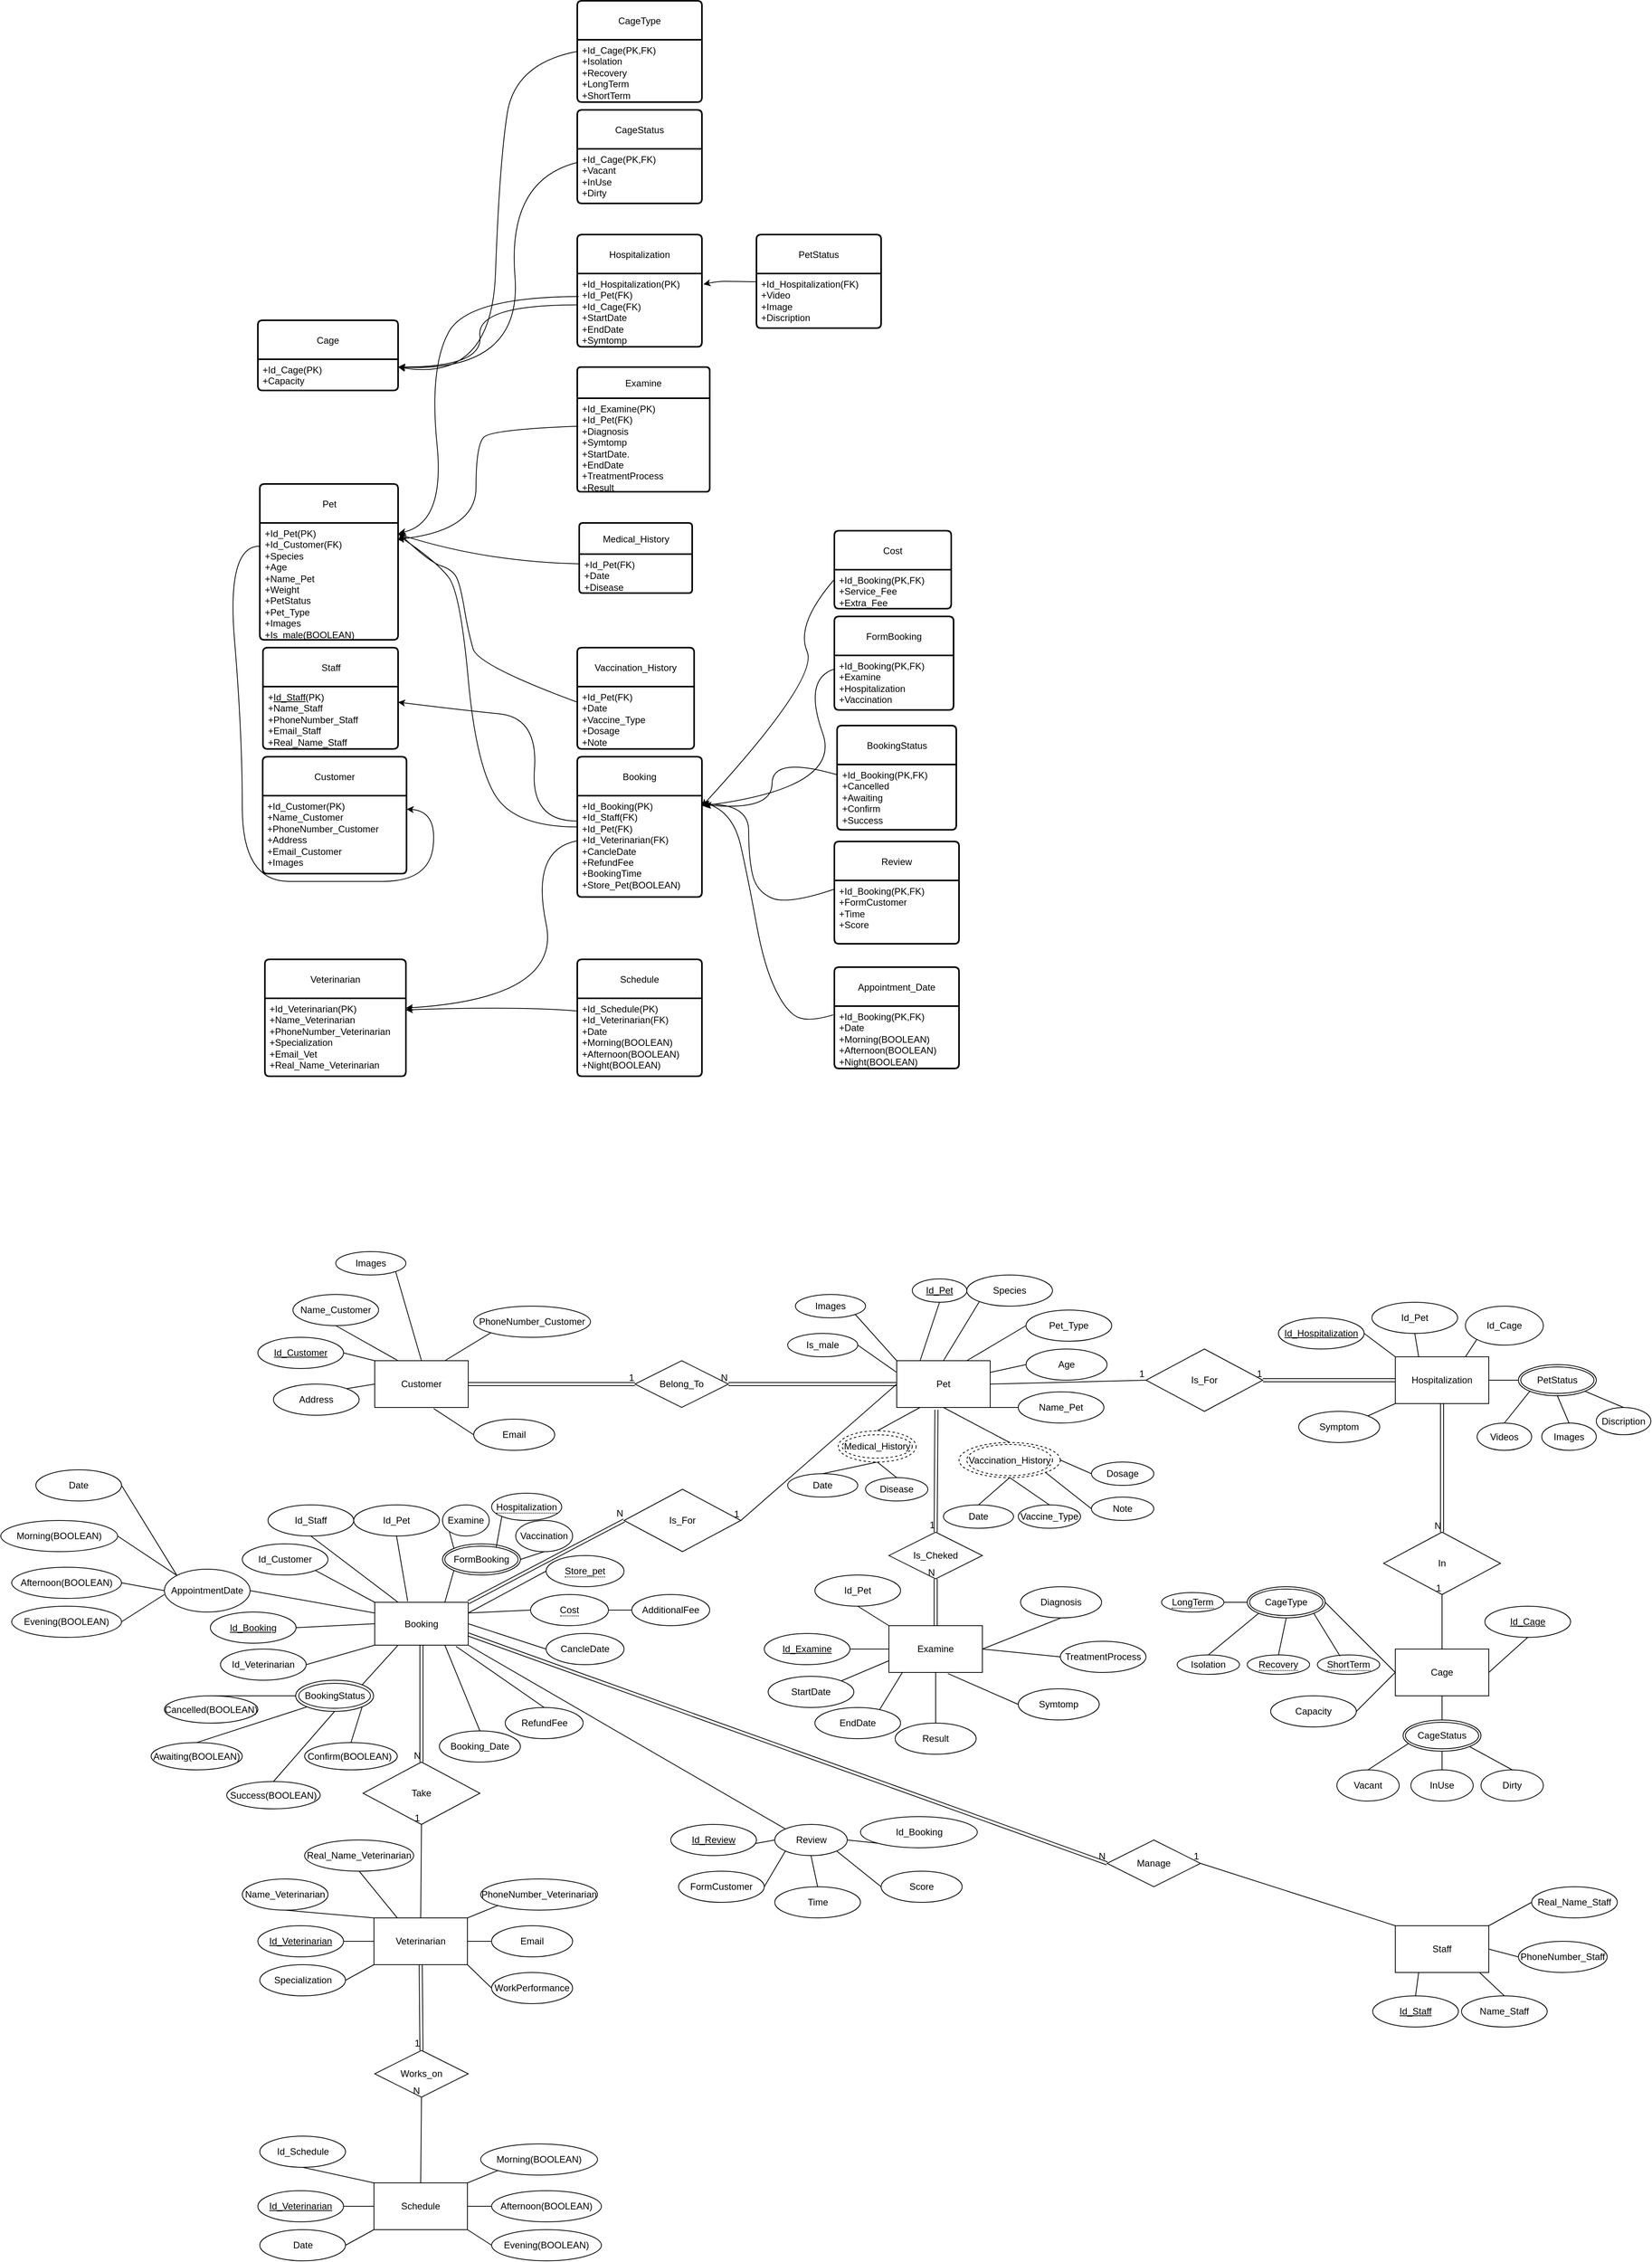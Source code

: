 <mxfile version="26.0.11">
  <diagram name="Trang-1" id="8K1XiuxhxCOyhfcTuzyn">
    <mxGraphModel dx="1833" dy="4134" grid="1" gridSize="10" guides="1" tooltips="1" connect="1" arrows="1" fold="1" page="1" pageScale="1" pageWidth="827" pageHeight="1169" math="0" shadow="0">
      <root>
        <mxCell id="0" />
        <mxCell id="1" parent="0" />
        <mxCell id="QY5TkbS7HgelhhC83756-2" value="Customer" style="rounded=0;whiteSpace=wrap;html=1;" parent="1" vertex="1">
          <mxGeometry x="-40" y="-1005" width="120" height="60" as="geometry" />
        </mxCell>
        <mxCell id="QY5TkbS7HgelhhC83756-3" value="&lt;u&gt;Id_Customer&lt;/u&gt;" style="ellipse;whiteSpace=wrap;html=1;" parent="1" vertex="1">
          <mxGeometry x="-190" y="-1035" width="110" height="40" as="geometry" />
        </mxCell>
        <mxCell id="QY5TkbS7HgelhhC83756-4" value="Address" style="ellipse;whiteSpace=wrap;html=1;" parent="1" vertex="1">
          <mxGeometry x="-170" y="-975" width="110" height="40" as="geometry" />
        </mxCell>
        <mxCell id="QY5TkbS7HgelhhC83756-5" value="Name_Customer" style="ellipse;whiteSpace=wrap;html=1;" parent="1" vertex="1">
          <mxGeometry x="-145" y="-1090" width="110" height="40" as="geometry" />
        </mxCell>
        <mxCell id="QY5TkbS7HgelhhC83756-6" value="PhoneNumber_Customer" style="ellipse;whiteSpace=wrap;html=1;" parent="1" vertex="1">
          <mxGeometry x="87" y="-1075" width="150" height="40" as="geometry" />
        </mxCell>
        <mxCell id="QY5TkbS7HgelhhC83756-7" value="Email" style="ellipse;whiteSpace=wrap;html=1;" parent="1" vertex="1">
          <mxGeometry x="87" y="-930" width="104" height="40" as="geometry" />
        </mxCell>
        <mxCell id="QY5TkbS7HgelhhC83756-9" value="" style="endArrow=none;html=1;rounded=0;entryX=0;entryY=1;entryDx=0;entryDy=0;exitX=0.75;exitY=0;exitDx=0;exitDy=0;" parent="1" source="QY5TkbS7HgelhhC83756-2" target="QY5TkbS7HgelhhC83756-6" edge="1">
          <mxGeometry width="50" height="50" relative="1" as="geometry">
            <mxPoint x="170" y="-755" as="sourcePoint" />
            <mxPoint x="220" y="-805" as="targetPoint" />
          </mxGeometry>
        </mxCell>
        <mxCell id="QY5TkbS7HgelhhC83756-10" value="" style="endArrow=none;html=1;rounded=0;exitX=0.5;exitY=1;exitDx=0;exitDy=0;entryX=0.25;entryY=0;entryDx=0;entryDy=0;" parent="1" source="QY5TkbS7HgelhhC83756-5" target="QY5TkbS7HgelhhC83756-2" edge="1">
          <mxGeometry width="50" height="50" relative="1" as="geometry">
            <mxPoint x="180" y="-745" as="sourcePoint" />
            <mxPoint x="230" y="-795" as="targetPoint" />
          </mxGeometry>
        </mxCell>
        <mxCell id="QY5TkbS7HgelhhC83756-11" value="" style="endArrow=none;html=1;rounded=0;entryX=0.631;entryY=1.024;entryDx=0;entryDy=0;exitX=0;exitY=0.5;exitDx=0;exitDy=0;entryPerimeter=0;" parent="1" source="QY5TkbS7HgelhhC83756-7" target="QY5TkbS7HgelhhC83756-2" edge="1">
          <mxGeometry width="50" height="50" relative="1" as="geometry">
            <mxPoint x="190" y="-735" as="sourcePoint" />
            <mxPoint x="240" y="-785" as="targetPoint" />
          </mxGeometry>
        </mxCell>
        <mxCell id="QY5TkbS7HgelhhC83756-12" value="" style="endArrow=none;html=1;rounded=0;exitX=1;exitY=0.5;exitDx=0;exitDy=0;entryX=0;entryY=0;entryDx=0;entryDy=0;" parent="1" source="QY5TkbS7HgelhhC83756-3" target="QY5TkbS7HgelhhC83756-2" edge="1">
          <mxGeometry width="50" height="50" relative="1" as="geometry">
            <mxPoint x="-5" y="-1025" as="sourcePoint" />
            <mxPoint x="30" y="-995" as="targetPoint" />
          </mxGeometry>
        </mxCell>
        <mxCell id="QY5TkbS7HgelhhC83756-13" value="" style="endArrow=none;html=1;rounded=0;exitX=1;exitY=0;exitDx=0;exitDy=0;entryX=0;entryY=0.5;entryDx=0;entryDy=0;" parent="1" source="QY5TkbS7HgelhhC83756-4" target="QY5TkbS7HgelhhC83756-2" edge="1">
          <mxGeometry width="50" height="50" relative="1" as="geometry">
            <mxPoint x="-70" y="-1005" as="sourcePoint" />
            <mxPoint x="-30" y="-995" as="targetPoint" />
          </mxGeometry>
        </mxCell>
        <mxCell id="QY5TkbS7HgelhhC83756-18" value="Pet" style="rounded=0;whiteSpace=wrap;html=1;" parent="1" vertex="1">
          <mxGeometry x="630" y="-1005" width="120" height="60" as="geometry" />
        </mxCell>
        <mxCell id="QY5TkbS7HgelhhC83756-19" value="&lt;u&gt;Id_Pet&lt;/u&gt;" style="ellipse;whiteSpace=wrap;html=1;" parent="1" vertex="1">
          <mxGeometry x="650" y="-1110" width="70" height="30" as="geometry" />
        </mxCell>
        <mxCell id="QY5TkbS7HgelhhC83756-22" value="Species" style="ellipse;whiteSpace=wrap;html=1;" parent="1" vertex="1">
          <mxGeometry x="720" y="-1115" width="110" height="40" as="geometry" />
        </mxCell>
        <mxCell id="QY5TkbS7HgelhhC83756-23" value="Age" style="ellipse;whiteSpace=wrap;html=1;" parent="1" vertex="1">
          <mxGeometry x="796" y="-1020" width="104" height="40" as="geometry" />
        </mxCell>
        <mxCell id="QY5TkbS7HgelhhC83756-25" value="" style="endArrow=none;html=1;rounded=0;entryX=0;entryY=1;entryDx=0;entryDy=0;exitX=0.5;exitY=0;exitDx=0;exitDy=0;" parent="1" source="QY5TkbS7HgelhhC83756-18" target="QY5TkbS7HgelhhC83756-22" edge="1">
          <mxGeometry width="50" height="50" relative="1" as="geometry">
            <mxPoint x="840" y="-745" as="sourcePoint" />
            <mxPoint x="890" y="-795" as="targetPoint" />
          </mxGeometry>
        </mxCell>
        <mxCell id="QY5TkbS7HgelhhC83756-27" value="" style="endArrow=none;html=1;rounded=0;entryX=1;entryY=0.25;entryDx=0;entryDy=0;exitX=0;exitY=0.5;exitDx=0;exitDy=0;" parent="1" source="QY5TkbS7HgelhhC83756-23" target="QY5TkbS7HgelhhC83756-18" edge="1">
          <mxGeometry width="50" height="50" relative="1" as="geometry">
            <mxPoint x="860" y="-725" as="sourcePoint" />
            <mxPoint x="910" y="-775" as="targetPoint" />
          </mxGeometry>
        </mxCell>
        <mxCell id="QY5TkbS7HgelhhC83756-28" value="" style="endArrow=none;html=1;rounded=0;exitX=0.5;exitY=1;exitDx=0;exitDy=0;entryX=0.25;entryY=0;entryDx=0;entryDy=0;" parent="1" source="QY5TkbS7HgelhhC83756-19" target="QY5TkbS7HgelhhC83756-18" edge="1">
          <mxGeometry width="50" height="50" relative="1" as="geometry">
            <mxPoint x="665" y="-1015" as="sourcePoint" />
            <mxPoint x="700" y="-985" as="targetPoint" />
          </mxGeometry>
        </mxCell>
        <mxCell id="QY5TkbS7HgelhhC83756-29" value="" style="endArrow=none;html=1;rounded=0;entryX=0;entryY=0.25;entryDx=0;entryDy=0;exitX=1;exitY=0.5;exitDx=0;exitDy=0;" parent="1" source="4-qAwHRjjEft5RPgjOS8-1" target="QY5TkbS7HgelhhC83756-18" edge="1">
          <mxGeometry width="50" height="50" relative="1" as="geometry">
            <mxPoint x="600" y="-1020.0" as="sourcePoint" />
            <mxPoint x="630" y="-965" as="targetPoint" />
          </mxGeometry>
        </mxCell>
        <mxCell id="QY5TkbS7HgelhhC83756-31" value="Name_Pet" style="ellipse;whiteSpace=wrap;html=1;" parent="1" vertex="1">
          <mxGeometry x="786" y="-965" width="110" height="40" as="geometry" />
        </mxCell>
        <mxCell id="QY5TkbS7HgelhhC83756-32" value="" style="endArrow=none;html=1;rounded=0;entryX=1;entryY=1;entryDx=0;entryDy=0;exitX=0;exitY=0.5;exitDx=0;exitDy=0;" parent="1" source="QY5TkbS7HgelhhC83756-31" target="QY5TkbS7HgelhhC83756-18" edge="1">
          <mxGeometry width="50" height="50" relative="1" as="geometry">
            <mxPoint x="880" y="-860" as="sourcePoint" />
            <mxPoint x="700" y="-760" as="targetPoint" />
          </mxGeometry>
        </mxCell>
        <mxCell id="QY5TkbS7HgelhhC83756-38" value="" style="endArrow=none;html=1;rounded=0;exitX=0.25;exitY=1;exitDx=0;exitDy=0;entryX=0.5;entryY=0;entryDx=0;entryDy=0;" parent="1" source="QY5TkbS7HgelhhC83756-18" target="W4AiUUPc4BGqPDX8HGqo-80" edge="1">
          <mxGeometry width="50" height="50" relative="1" as="geometry">
            <mxPoint x="654" y="-1046" as="sourcePoint" />
            <mxPoint x="605" y="-915" as="targetPoint" />
          </mxGeometry>
        </mxCell>
        <mxCell id="QY5TkbS7HgelhhC83756-39" value="" style="endArrow=none;html=1;rounded=0;exitX=0.5;exitY=1;exitDx=0;exitDy=0;entryX=0.5;entryY=0;entryDx=0;entryDy=0;" parent="1" source="QY5TkbS7HgelhhC83756-18" target="W4AiUUPc4BGqPDX8HGqo-82" edge="1">
          <mxGeometry width="50" height="50" relative="1" as="geometry">
            <mxPoint x="654" y="-1046" as="sourcePoint" />
            <mxPoint x="755" y="-890" as="targetPoint" />
          </mxGeometry>
        </mxCell>
        <mxCell id="QY5TkbS7HgelhhC83756-40" value="Disease" style="ellipse;whiteSpace=wrap;html=1;" parent="1" vertex="1">
          <mxGeometry x="590" y="-855" width="80" height="30" as="geometry" />
        </mxCell>
        <mxCell id="QY5TkbS7HgelhhC83756-41" value="Date" style="ellipse;whiteSpace=wrap;html=1;" parent="1" vertex="1">
          <mxGeometry x="490" y="-860" width="90" height="30" as="geometry" />
        </mxCell>
        <mxCell id="QY5TkbS7HgelhhC83756-42" value="Vaccine_Type" style="ellipse;whiteSpace=wrap;html=1;" parent="1" vertex="1">
          <mxGeometry x="786" y="-820" width="80" height="30" as="geometry" />
        </mxCell>
        <mxCell id="QY5TkbS7HgelhhC83756-43" value="Date" style="ellipse;whiteSpace=wrap;html=1;" parent="1" vertex="1">
          <mxGeometry x="690" y="-820" width="90" height="30" as="geometry" />
        </mxCell>
        <mxCell id="QY5TkbS7HgelhhC83756-45" value="" style="endArrow=none;html=1;rounded=0;exitX=0.5;exitY=1;exitDx=0;exitDy=0;entryX=0.5;entryY=0;entryDx=0;entryDy=0;" parent="1" source="W4AiUUPc4BGqPDX8HGqo-80" target="QY5TkbS7HgelhhC83756-41" edge="1">
          <mxGeometry width="50" height="50" relative="1" as="geometry">
            <mxPoint x="605" y="-875" as="sourcePoint" />
            <mxPoint x="600" y="-880" as="targetPoint" />
          </mxGeometry>
        </mxCell>
        <mxCell id="QY5TkbS7HgelhhC83756-46" value="" style="endArrow=none;html=1;rounded=0;exitX=0.5;exitY=1;exitDx=0;exitDy=0;entryX=0.5;entryY=0;entryDx=0;entryDy=0;" parent="1" source="W4AiUUPc4BGqPDX8HGqo-80" target="QY5TkbS7HgelhhC83756-40" edge="1">
          <mxGeometry width="50" height="50" relative="1" as="geometry">
            <mxPoint x="605" y="-875" as="sourcePoint" />
            <mxPoint x="575" y="-820" as="targetPoint" />
          </mxGeometry>
        </mxCell>
        <mxCell id="QY5TkbS7HgelhhC83756-47" value="" style="endArrow=none;html=1;rounded=0;exitX=0.5;exitY=1;exitDx=0;exitDy=0;entryX=0.5;entryY=0;entryDx=0;entryDy=0;" parent="1" source="W4AiUUPc4BGqPDX8HGqo-82" target="QY5TkbS7HgelhhC83756-42" edge="1">
          <mxGeometry width="50" height="50" relative="1" as="geometry">
            <mxPoint x="755" y="-850" as="sourcePoint" />
            <mxPoint x="650" y="-790" as="targetPoint" />
          </mxGeometry>
        </mxCell>
        <mxCell id="QY5TkbS7HgelhhC83756-48" value="" style="endArrow=none;html=1;rounded=0;exitX=0.5;exitY=1;exitDx=0;exitDy=0;entryX=0.5;entryY=0;entryDx=0;entryDy=0;" parent="1" source="W4AiUUPc4BGqPDX8HGqo-82" target="QY5TkbS7HgelhhC83756-43" edge="1">
          <mxGeometry width="50" height="50" relative="1" as="geometry">
            <mxPoint x="755" y="-850" as="sourcePoint" />
            <mxPoint x="800" y="-800" as="targetPoint" />
          </mxGeometry>
        </mxCell>
        <mxCell id="QY5TkbS7HgelhhC83756-49" value="Staff" style="rounded=0;whiteSpace=wrap;html=1;" parent="1" vertex="1">
          <mxGeometry x="1270" y="-280" width="120" height="60" as="geometry" />
        </mxCell>
        <mxCell id="QY5TkbS7HgelhhC83756-50" value="&lt;u&gt;Id_Staff&lt;/u&gt;" style="ellipse;whiteSpace=wrap;html=1;" parent="1" vertex="1">
          <mxGeometry x="1241" y="-190" width="110" height="40" as="geometry" />
        </mxCell>
        <mxCell id="QY5TkbS7HgelhhC83756-52" value="Name_Staff" style="ellipse;whiteSpace=wrap;html=1;" parent="1" vertex="1">
          <mxGeometry x="1355" y="-190" width="110" height="40" as="geometry" />
        </mxCell>
        <mxCell id="QY5TkbS7HgelhhC83756-53" value="PhoneNumber_Staff" style="ellipse;whiteSpace=wrap;html=1;" parent="1" vertex="1">
          <mxGeometry x="1428" y="-260" width="114" height="40" as="geometry" />
        </mxCell>
        <mxCell id="QY5TkbS7HgelhhC83756-56" value="" style="endArrow=none;html=1;rounded=0;entryX=0;entryY=0.5;entryDx=0;entryDy=0;exitX=1;exitY=0.5;exitDx=0;exitDy=0;" parent="1" source="QY5TkbS7HgelhhC83756-49" target="QY5TkbS7HgelhhC83756-53" edge="1">
          <mxGeometry width="50" height="50" relative="1" as="geometry">
            <mxPoint x="1346" y="-50" as="sourcePoint" />
            <mxPoint x="1396" y="-100" as="targetPoint" />
          </mxGeometry>
        </mxCell>
        <mxCell id="QY5TkbS7HgelhhC83756-57" value="" style="endArrow=none;html=1;rounded=0;exitX=0.5;exitY=0;exitDx=0;exitDy=0;entryX=0.902;entryY=1.002;entryDx=0;entryDy=0;entryPerimeter=0;" parent="1" source="QY5TkbS7HgelhhC83756-52" target="QY5TkbS7HgelhhC83756-49" edge="1">
          <mxGeometry width="50" height="50" relative="1" as="geometry">
            <mxPoint x="1356" y="-40" as="sourcePoint" />
            <mxPoint x="1406" y="-90" as="targetPoint" />
          </mxGeometry>
        </mxCell>
        <mxCell id="QY5TkbS7HgelhhC83756-59" value="" style="endArrow=none;html=1;rounded=0;exitX=0.5;exitY=0;exitDx=0;exitDy=0;entryX=0.25;entryY=1;entryDx=0;entryDy=0;" parent="1" source="QY5TkbS7HgelhhC83756-50" target="QY5TkbS7HgelhhC83756-49" edge="1">
          <mxGeometry width="50" height="50" relative="1" as="geometry">
            <mxPoint x="1171" y="-320" as="sourcePoint" />
            <mxPoint x="1206" y="-290" as="targetPoint" />
          </mxGeometry>
        </mxCell>
        <mxCell id="CYrbQzywCWd79HdZjNZl-1" value="Veterinarian" style="rounded=0;whiteSpace=wrap;html=1;" parent="1" vertex="1">
          <mxGeometry x="-41" y="-290" width="120" height="60" as="geometry" />
        </mxCell>
        <mxCell id="CYrbQzywCWd79HdZjNZl-2" value="&lt;u&gt;Id_Veterinarian&lt;/u&gt;" style="ellipse;whiteSpace=wrap;html=1;" parent="1" vertex="1">
          <mxGeometry x="-190" y="-280" width="110" height="40" as="geometry" />
        </mxCell>
        <mxCell id="CYrbQzywCWd79HdZjNZl-4" value="Name_Veterinarian" style="ellipse;whiteSpace=wrap;html=1;" parent="1" vertex="1">
          <mxGeometry x="-210" y="-340" width="110" height="40" as="geometry" />
        </mxCell>
        <mxCell id="CYrbQzywCWd79HdZjNZl-5" value="PhoneNumber_Veterinarian" style="ellipse;whiteSpace=wrap;html=1;" parent="1" vertex="1">
          <mxGeometry x="96" y="-340" width="150" height="40" as="geometry" />
        </mxCell>
        <mxCell id="CYrbQzywCWd79HdZjNZl-6" value="Email" style="ellipse;whiteSpace=wrap;html=1;" parent="1" vertex="1">
          <mxGeometry x="110" y="-280" width="104" height="40" as="geometry" />
        </mxCell>
        <mxCell id="CYrbQzywCWd79HdZjNZl-8" value="" style="endArrow=none;html=1;rounded=0;entryX=0;entryY=1;entryDx=0;entryDy=0;exitX=1;exitY=0;exitDx=0;exitDy=0;" parent="1" source="CYrbQzywCWd79HdZjNZl-1" target="CYrbQzywCWd79HdZjNZl-5" edge="1">
          <mxGeometry width="50" height="50" relative="1" as="geometry">
            <mxPoint x="166.5" y="-40" as="sourcePoint" />
            <mxPoint x="216.5" y="-90" as="targetPoint" />
          </mxGeometry>
        </mxCell>
        <mxCell id="CYrbQzywCWd79HdZjNZl-9" value="" style="endArrow=none;html=1;rounded=0;exitX=0.5;exitY=1;exitDx=0;exitDy=0;entryX=0;entryY=0;entryDx=0;entryDy=0;" parent="1" source="CYrbQzywCWd79HdZjNZl-4" target="CYrbQzywCWd79HdZjNZl-1" edge="1">
          <mxGeometry width="50" height="50" relative="1" as="geometry">
            <mxPoint x="176.5" y="-30" as="sourcePoint" />
            <mxPoint x="226.5" y="-80" as="targetPoint" />
          </mxGeometry>
        </mxCell>
        <mxCell id="CYrbQzywCWd79HdZjNZl-10" value="" style="endArrow=none;html=1;rounded=0;entryX=1;entryY=0.5;entryDx=0;entryDy=0;exitX=0;exitY=0.5;exitDx=0;exitDy=0;" parent="1" source="CYrbQzywCWd79HdZjNZl-6" target="CYrbQzywCWd79HdZjNZl-1" edge="1">
          <mxGeometry width="50" height="50" relative="1" as="geometry">
            <mxPoint x="186.5" y="-20" as="sourcePoint" />
            <mxPoint x="236.5" y="-70" as="targetPoint" />
          </mxGeometry>
        </mxCell>
        <mxCell id="CYrbQzywCWd79HdZjNZl-11" value="" style="endArrow=none;html=1;rounded=0;exitX=1;exitY=0.5;exitDx=0;exitDy=0;entryX=0;entryY=0.5;entryDx=0;entryDy=0;" parent="1" source="CYrbQzywCWd79HdZjNZl-2" target="CYrbQzywCWd79HdZjNZl-1" edge="1">
          <mxGeometry width="50" height="50" relative="1" as="geometry">
            <mxPoint x="-8.5" y="-310" as="sourcePoint" />
            <mxPoint x="26.5" y="-280" as="targetPoint" />
          </mxGeometry>
        </mxCell>
        <mxCell id="CYrbQzywCWd79HdZjNZl-12" value="" style="endArrow=none;html=1;rounded=0;exitX=1;exitY=0.5;exitDx=0;exitDy=0;entryX=0;entryY=1;entryDx=0;entryDy=0;" parent="1" source="CYrbQzywCWd79HdZjNZl-14" target="CYrbQzywCWd79HdZjNZl-1" edge="1">
          <mxGeometry width="50" height="50" relative="1" as="geometry">
            <mxPoint x="-79.746" y="-254.192" as="sourcePoint" />
            <mxPoint x="-33.5" y="-280" as="targetPoint" />
          </mxGeometry>
        </mxCell>
        <mxCell id="CYrbQzywCWd79HdZjNZl-14" value="Specialization" style="ellipse;whiteSpace=wrap;html=1;" parent="1" vertex="1">
          <mxGeometry x="-187.5" y="-230" width="110" height="40" as="geometry" />
        </mxCell>
        <mxCell id="CYrbQzywCWd79HdZjNZl-16" value="Booking" style="rounded=0;whiteSpace=wrap;html=1;" parent="1" vertex="1">
          <mxGeometry x="-40" y="-695" width="120" height="55" as="geometry" />
        </mxCell>
        <mxCell id="CYrbQzywCWd79HdZjNZl-17" value="&lt;u&gt;Id_Booking&lt;/u&gt;" style="ellipse;whiteSpace=wrap;html=1;" parent="1" vertex="1">
          <mxGeometry x="-251" y="-682.5" width="110" height="40" as="geometry" />
        </mxCell>
        <mxCell id="CYrbQzywCWd79HdZjNZl-18" value="Id_Veterinarian" style="ellipse;whiteSpace=wrap;html=1;" parent="1" vertex="1">
          <mxGeometry x="-238" y="-635" width="110" height="40" as="geometry" />
        </mxCell>
        <mxCell id="CYrbQzywCWd79HdZjNZl-19" value="Id_Customer" style="ellipse;whiteSpace=wrap;html=1;" parent="1" vertex="1">
          <mxGeometry x="-210" y="-770" width="110" height="40" as="geometry" />
        </mxCell>
        <mxCell id="CYrbQzywCWd79HdZjNZl-20" value="Id_Pet" style="ellipse;whiteSpace=wrap;html=1;" parent="1" vertex="1">
          <mxGeometry x="-67" y="-820" width="110" height="40" as="geometry" />
        </mxCell>
        <mxCell id="CYrbQzywCWd79HdZjNZl-23" value="" style="endArrow=none;html=1;rounded=0;entryX=0.5;entryY=1;entryDx=0;entryDy=0;exitX=0.353;exitY=-0.021;exitDx=0;exitDy=0;exitPerimeter=0;" parent="1" source="CYrbQzywCWd79HdZjNZl-16" target="CYrbQzywCWd79HdZjNZl-20" edge="1">
          <mxGeometry width="50" height="50" relative="1" as="geometry">
            <mxPoint x="170" y="-445" as="sourcePoint" />
            <mxPoint x="220" y="-495" as="targetPoint" />
          </mxGeometry>
        </mxCell>
        <mxCell id="CYrbQzywCWd79HdZjNZl-24" value="" style="endArrow=none;html=1;rounded=0;exitX=1;exitY=1;exitDx=0;exitDy=0;entryX=0;entryY=0;entryDx=0;entryDy=0;" parent="1" source="CYrbQzywCWd79HdZjNZl-19" target="CYrbQzywCWd79HdZjNZl-16" edge="1">
          <mxGeometry width="50" height="50" relative="1" as="geometry">
            <mxPoint x="180" y="-435" as="sourcePoint" />
            <mxPoint x="230" y="-485" as="targetPoint" />
          </mxGeometry>
        </mxCell>
        <mxCell id="CYrbQzywCWd79HdZjNZl-25" value="" style="endArrow=none;html=1;rounded=0;entryX=0.75;entryY=0;entryDx=0;entryDy=0;exitX=0;exitY=1;exitDx=0;exitDy=0;" parent="1" source="W4AiUUPc4BGqPDX8HGqo-118" target="CYrbQzywCWd79HdZjNZl-16" edge="1">
          <mxGeometry width="50" height="50" relative="1" as="geometry">
            <mxPoint x="70" y="-730" as="sourcePoint" />
            <mxPoint x="240" y="-475" as="targetPoint" />
          </mxGeometry>
        </mxCell>
        <mxCell id="CYrbQzywCWd79HdZjNZl-26" value="" style="endArrow=none;html=1;rounded=0;exitX=1;exitY=0.5;exitDx=0;exitDy=0;entryX=0;entryY=0.5;entryDx=0;entryDy=0;" parent="1" source="CYrbQzywCWd79HdZjNZl-17" target="CYrbQzywCWd79HdZjNZl-16" edge="1">
          <mxGeometry width="50" height="50" relative="1" as="geometry">
            <mxPoint x="-5" y="-715" as="sourcePoint" />
            <mxPoint x="-50" y="-662" as="targetPoint" />
          </mxGeometry>
        </mxCell>
        <mxCell id="CYrbQzywCWd79HdZjNZl-27" value="" style="endArrow=none;html=1;rounded=0;exitX=1;exitY=0.5;exitDx=0;exitDy=0;entryX=0;entryY=1;entryDx=0;entryDy=0;" parent="1" source="CYrbQzywCWd79HdZjNZl-18" target="CYrbQzywCWd79HdZjNZl-16" edge="1">
          <mxGeometry width="50" height="50" relative="1" as="geometry">
            <mxPoint x="-70" y="-695" as="sourcePoint" />
            <mxPoint x="-30" y="-685" as="targetPoint" />
          </mxGeometry>
        </mxCell>
        <mxCell id="CYrbQzywCWd79HdZjNZl-28" value="" style="endArrow=none;html=1;rounded=0;entryX=0.25;entryY=1;entryDx=0;entryDy=0;exitX=1;exitY=0;exitDx=0;exitDy=0;" parent="1" source="CYrbQzywCWd79HdZjNZl-31" target="CYrbQzywCWd79HdZjNZl-16" edge="1">
          <mxGeometry width="50" height="50" relative="1" as="geometry">
            <mxPoint x="-27.84" y="-602.52" as="sourcePoint" />
            <mxPoint x="-30" y="-625" as="targetPoint" />
          </mxGeometry>
        </mxCell>
        <mxCell id="CYrbQzywCWd79HdZjNZl-31" value="BookingStatus" style="ellipse;shape=doubleEllipse;whiteSpace=wrap;html=1;" parent="1" vertex="1">
          <mxGeometry x="-141.5" y="-595" width="100" height="40" as="geometry" />
        </mxCell>
        <mxCell id="CYrbQzywCWd79HdZjNZl-33" value="Cancelled(BOOLEAN)" style="ellipse;whiteSpace=wrap;html=1;" parent="1" vertex="1">
          <mxGeometry x="-310" y="-575" width="120" height="35" as="geometry" />
        </mxCell>
        <mxCell id="CYrbQzywCWd79HdZjNZl-34" value="Awaiting(BOOLEAN)" style="ellipse;whiteSpace=wrap;html=1;" parent="1" vertex="1">
          <mxGeometry x="-327" y="-515" width="117" height="35" as="geometry" />
        </mxCell>
        <mxCell id="CYrbQzywCWd79HdZjNZl-36" value="" style="endArrow=none;html=1;rounded=0;exitX=0.5;exitY=0;exitDx=0;exitDy=0;entryX=0;entryY=0.5;entryDx=0;entryDy=0;" parent="1" source="CYrbQzywCWd79HdZjNZl-33" target="CYrbQzywCWd79HdZjNZl-31" edge="1">
          <mxGeometry width="50" height="50" relative="1" as="geometry">
            <mxPoint x="50" y="-655" as="sourcePoint" />
            <mxPoint x="100" y="-705" as="targetPoint" />
          </mxGeometry>
        </mxCell>
        <mxCell id="CYrbQzywCWd79HdZjNZl-37" value="" style="endArrow=none;html=1;rounded=0;exitX=0.5;exitY=0;exitDx=0;exitDy=0;entryX=0;entryY=1;entryDx=0;entryDy=0;" parent="1" source="CYrbQzywCWd79HdZjNZl-34" target="CYrbQzywCWd79HdZjNZl-31" edge="1">
          <mxGeometry width="50" height="50" relative="1" as="geometry">
            <mxPoint x="-155" y="-535" as="sourcePoint" />
            <mxPoint x="-81" y="-555" as="targetPoint" />
          </mxGeometry>
        </mxCell>
        <mxCell id="rCRyRs_JGvl4wqe72HWA-4" value="" style="endArrow=none;html=1;rounded=0;exitX=1;exitY=0.5;exitDx=0;exitDy=0;entryX=0;entryY=0.5;entryDx=0;entryDy=0;" parent="1" source="CYrbQzywCWd79HdZjNZl-16" target="a1iI6d-ZSCeefE0YbWdk-7" edge="1">
          <mxGeometry width="50" height="50" relative="1" as="geometry">
            <mxPoint x="80" y="-535" as="sourcePoint" />
            <mxPoint x="176" y="-645" as="targetPoint" />
          </mxGeometry>
        </mxCell>
        <mxCell id="rCRyRs_JGvl4wqe72HWA-11" value="" style="endArrow=none;html=1;rounded=0;exitX=0.869;exitY=1.027;exitDx=0;exitDy=0;entryX=0.5;entryY=0;entryDx=0;entryDy=0;exitPerimeter=0;" parent="1" source="CYrbQzywCWd79HdZjNZl-16" target="a1iI6d-ZSCeefE0YbWdk-6" edge="1">
          <mxGeometry width="50" height="50" relative="1" as="geometry">
            <mxPoint x="100" y="-925" as="sourcePoint" />
            <mxPoint x="146" y="-575" as="targetPoint" />
          </mxGeometry>
        </mxCell>
        <mxCell id="rCRyRs_JGvl4wqe72HWA-12" value="Cage" style="rounded=0;whiteSpace=wrap;html=1;" parent="1" vertex="1">
          <mxGeometry x="1270" y="-635" width="120" height="60" as="geometry" />
        </mxCell>
        <mxCell id="rCRyRs_JGvl4wqe72HWA-13" value="&lt;u&gt;Id_Cage&lt;/u&gt;" style="ellipse;whiteSpace=wrap;html=1;" parent="1" vertex="1">
          <mxGeometry x="1385" y="-690" width="110" height="40" as="geometry" />
        </mxCell>
        <mxCell id="rCRyRs_JGvl4wqe72HWA-22" value="" style="endArrow=none;html=1;rounded=0;entryX=1;entryY=0.5;entryDx=0;entryDy=0;exitX=0.5;exitY=1;exitDx=0;exitDy=0;" parent="1" source="rCRyRs_JGvl4wqe72HWA-13" target="rCRyRs_JGvl4wqe72HWA-12" edge="1">
          <mxGeometry width="50" height="50" relative="1" as="geometry">
            <mxPoint x="1430" y="-630" as="sourcePoint" />
            <mxPoint x="1300" y="-615" as="targetPoint" />
          </mxGeometry>
        </mxCell>
        <mxCell id="rCRyRs_JGvl4wqe72HWA-23" value="" style="endArrow=none;html=1;rounded=0;exitX=0.5;exitY=0;exitDx=0;exitDy=0;entryX=0.5;entryY=1;entryDx=0;entryDy=0;" parent="1" source="W4AiUUPc4BGqPDX8HGqo-46" target="rCRyRs_JGvl4wqe72HWA-12" edge="1">
          <mxGeometry width="50" height="50" relative="1" as="geometry">
            <mxPoint x="1330" y="-555" as="sourcePoint" />
            <mxPoint x="1240" y="-615" as="targetPoint" />
          </mxGeometry>
        </mxCell>
        <mxCell id="rCRyRs_JGvl4wqe72HWA-24" value="" style="endArrow=none;html=1;rounded=0;entryX=0;entryY=0.5;entryDx=0;entryDy=0;exitX=1;exitY=0.5;exitDx=0;exitDy=0;" parent="1" source="W4AiUUPc4BGqPDX8HGqo-56" target="rCRyRs_JGvl4wqe72HWA-12" edge="1">
          <mxGeometry width="50" height="50" relative="1" as="geometry">
            <mxPoint x="1185" y="-685" as="sourcePoint" />
            <mxPoint x="1240" y="-555" as="targetPoint" />
          </mxGeometry>
        </mxCell>
        <mxCell id="rCRyRs_JGvl4wqe72HWA-25" value="Hospitalization" style="rounded=0;whiteSpace=wrap;html=1;" parent="1" vertex="1">
          <mxGeometry x="1270" y="-1010" width="120" height="60" as="geometry" />
        </mxCell>
        <mxCell id="rCRyRs_JGvl4wqe72HWA-26" value="&lt;u&gt;Id_Hospitalization&lt;/u&gt;" style="ellipse;whiteSpace=wrap;html=1;" parent="1" vertex="1">
          <mxGeometry x="1120" y="-1060" width="110" height="40" as="geometry" />
        </mxCell>
        <mxCell id="rCRyRs_JGvl4wqe72HWA-27" value="StartDate" style="ellipse;whiteSpace=wrap;html=1;" parent="1" vertex="1">
          <mxGeometry x="465" y="-600" width="110" height="40" as="geometry" />
        </mxCell>
        <mxCell id="rCRyRs_JGvl4wqe72HWA-28" value="Id_Pet" style="ellipse;whiteSpace=wrap;html=1;" parent="1" vertex="1">
          <mxGeometry x="1240" y="-1080" width="110" height="40" as="geometry" />
        </mxCell>
        <mxCell id="rCRyRs_JGvl4wqe72HWA-29" value="Id_Cage" style="ellipse;whiteSpace=wrap;html=1;" parent="1" vertex="1">
          <mxGeometry x="1360" y="-1075" width="100" height="50" as="geometry" />
        </mxCell>
        <mxCell id="rCRyRs_JGvl4wqe72HWA-31" value="EndDate" style="ellipse;whiteSpace=wrap;html=1;" parent="1" vertex="1">
          <mxGeometry x="525" y="-560" width="110" height="40" as="geometry" />
        </mxCell>
        <mxCell id="rCRyRs_JGvl4wqe72HWA-32" value="" style="endArrow=none;html=1;rounded=0;entryX=0;entryY=1;entryDx=0;entryDy=0;exitX=0.75;exitY=0;exitDx=0;exitDy=0;" parent="1" source="rCRyRs_JGvl4wqe72HWA-25" target="rCRyRs_JGvl4wqe72HWA-29" edge="1">
          <mxGeometry width="50" height="50" relative="1" as="geometry">
            <mxPoint x="1480" y="-760" as="sourcePoint" />
            <mxPoint x="1530" y="-810" as="targetPoint" />
          </mxGeometry>
        </mxCell>
        <mxCell id="rCRyRs_JGvl4wqe72HWA-33" value="" style="endArrow=none;html=1;rounded=0;exitX=0.5;exitY=1;exitDx=0;exitDy=0;entryX=0.25;entryY=0;entryDx=0;entryDy=0;" parent="1" source="rCRyRs_JGvl4wqe72HWA-28" target="rCRyRs_JGvl4wqe72HWA-25" edge="1">
          <mxGeometry width="50" height="50" relative="1" as="geometry">
            <mxPoint x="1490" y="-750" as="sourcePoint" />
            <mxPoint x="1540" y="-800" as="targetPoint" />
          </mxGeometry>
        </mxCell>
        <mxCell id="rCRyRs_JGvl4wqe72HWA-35" value="" style="endArrow=none;html=1;rounded=0;exitX=1;exitY=0.5;exitDx=0;exitDy=0;entryX=0;entryY=0;entryDx=0;entryDy=0;" parent="1" source="rCRyRs_JGvl4wqe72HWA-26" target="rCRyRs_JGvl4wqe72HWA-25" edge="1">
          <mxGeometry width="50" height="50" relative="1" as="geometry">
            <mxPoint x="1305" y="-1030" as="sourcePoint" />
            <mxPoint x="1340" y="-1000" as="targetPoint" />
          </mxGeometry>
        </mxCell>
        <mxCell id="rCRyRs_JGvl4wqe72HWA-36" value="" style="endArrow=none;html=1;rounded=0;exitX=1;exitY=0;exitDx=0;exitDy=0;entryX=0;entryY=0.75;entryDx=0;entryDy=0;" parent="1" source="rCRyRs_JGvl4wqe72HWA-27" target="rCRyRs_JGvl4wqe72HWA-113" edge="1">
          <mxGeometry width="50" height="50" relative="1" as="geometry">
            <mxPoint x="565" y="-645" as="sourcePoint" />
            <mxPoint x="595.0" y="-600.0" as="targetPoint" />
          </mxGeometry>
        </mxCell>
        <mxCell id="rCRyRs_JGvl4wqe72HWA-37" value="" style="endArrow=none;html=1;rounded=0;entryX=0.151;entryY=0.977;entryDx=0;entryDy=0;exitX=0.756;exitY=0.062;exitDx=0;exitDy=0;exitPerimeter=0;entryPerimeter=0;" parent="1" source="rCRyRs_JGvl4wqe72HWA-31" target="rCRyRs_JGvl4wqe72HWA-113" edge="1">
          <mxGeometry width="50" height="50" relative="1" as="geometry">
            <mxPoint x="605" y="-558" as="sourcePoint" />
            <mxPoint x="625.0" y="-585.0" as="targetPoint" />
          </mxGeometry>
        </mxCell>
        <mxCell id="rCRyRs_JGvl4wqe72HWA-42" value="&lt;u&gt;Id_Review&lt;/u&gt;" style="ellipse;whiteSpace=wrap;html=1;" parent="1" vertex="1">
          <mxGeometry x="340" y="-410" width="110" height="40" as="geometry" />
        </mxCell>
        <mxCell id="rCRyRs_JGvl4wqe72HWA-45" value="Id_Booking" style="ellipse;whiteSpace=wrap;html=1;" parent="1" vertex="1">
          <mxGeometry x="583.5" y="-420" width="150" height="40" as="geometry" />
        </mxCell>
        <mxCell id="rCRyRs_JGvl4wqe72HWA-46" value="Score" style="ellipse;whiteSpace=wrap;html=1;" parent="1" vertex="1">
          <mxGeometry x="610" y="-350" width="104" height="40" as="geometry" />
        </mxCell>
        <mxCell id="rCRyRs_JGvl4wqe72HWA-48" value="" style="endArrow=none;html=1;rounded=0;entryX=0;entryY=1;entryDx=0;entryDy=0;exitX=1;exitY=0.5;exitDx=0;exitDy=0;" parent="1" source="9edysglk98ZAN5b4ooC0-3" target="rCRyRs_JGvl4wqe72HWA-45" edge="1">
          <mxGeometry width="50" height="50" relative="1" as="geometry">
            <mxPoint x="570" y="-280" as="sourcePoint" />
            <mxPoint x="770" y="-80" as="targetPoint" />
          </mxGeometry>
        </mxCell>
        <mxCell id="rCRyRs_JGvl4wqe72HWA-50" value="" style="endArrow=none;html=1;rounded=0;entryX=1;entryY=1;entryDx=0;entryDy=0;exitX=0;exitY=0.5;exitDx=0;exitDy=0;" parent="1" source="rCRyRs_JGvl4wqe72HWA-46" target="9edysglk98ZAN5b4ooC0-3" edge="1">
          <mxGeometry width="50" height="50" relative="1" as="geometry">
            <mxPoint x="740" y="-10" as="sourcePoint" />
            <mxPoint x="630" y="-220" as="targetPoint" />
          </mxGeometry>
        </mxCell>
        <mxCell id="rCRyRs_JGvl4wqe72HWA-51" value="" style="endArrow=none;html=1;rounded=0;exitX=0.982;exitY=0.616;exitDx=0;exitDy=0;exitPerimeter=0;entryX=0;entryY=0.5;entryDx=0;entryDy=0;" parent="1" source="rCRyRs_JGvl4wqe72HWA-42" target="9edysglk98ZAN5b4ooC0-3" edge="1">
          <mxGeometry width="50" height="50" relative="1" as="geometry">
            <mxPoint x="470" y="-290" as="sourcePoint" />
            <mxPoint x="350" y="-390" as="targetPoint" />
          </mxGeometry>
        </mxCell>
        <mxCell id="rCRyRs_JGvl4wqe72HWA-76" value="Is_For" style="rhombus;whiteSpace=wrap;html=1;" parent="1" vertex="1">
          <mxGeometry x="280" y="-840" width="150" height="80" as="geometry" />
        </mxCell>
        <mxCell id="rCRyRs_JGvl4wqe72HWA-81" value="" style="endArrow=none;html=1;rounded=0;entryX=1;entryY=0.5;entryDx=0;entryDy=0;exitX=0;exitY=0.5;exitDx=0;exitDy=0;" parent="1" source="QY5TkbS7HgelhhC83756-18" target="rCRyRs_JGvl4wqe72HWA-76" edge="1">
          <mxGeometry relative="1" as="geometry">
            <mxPoint x="270" y="-670" as="sourcePoint" />
            <mxPoint x="430" y="-670" as="targetPoint" />
          </mxGeometry>
        </mxCell>
        <mxCell id="rCRyRs_JGvl4wqe72HWA-82" value="1" style="resizable=0;html=1;whiteSpace=wrap;align=right;verticalAlign=bottom;" parent="rCRyRs_JGvl4wqe72HWA-81" connectable="0" vertex="1">
          <mxGeometry x="1" relative="1" as="geometry" />
        </mxCell>
        <mxCell id="rCRyRs_JGvl4wqe72HWA-83" value="Take" style="rhombus;whiteSpace=wrap;html=1;" parent="1" vertex="1">
          <mxGeometry x="-55" y="-490" width="150" height="80" as="geometry" />
        </mxCell>
        <mxCell id="rCRyRs_JGvl4wqe72HWA-88" value="" style="endArrow=none;html=1;rounded=0;exitX=0.5;exitY=0;exitDx=0;exitDy=0;entryX=0.5;entryY=1;entryDx=0;entryDy=0;" parent="1" source="CYrbQzywCWd79HdZjNZl-1" target="rCRyRs_JGvl4wqe72HWA-83" edge="1">
          <mxGeometry relative="1" as="geometry">
            <mxPoint x="120" y="-570" as="sourcePoint" />
            <mxPoint x="280" y="-570" as="targetPoint" />
          </mxGeometry>
        </mxCell>
        <mxCell id="rCRyRs_JGvl4wqe72HWA-89" value="1" style="resizable=0;html=1;whiteSpace=wrap;align=right;verticalAlign=bottom;" parent="rCRyRs_JGvl4wqe72HWA-88" connectable="0" vertex="1">
          <mxGeometry x="1" relative="1" as="geometry" />
        </mxCell>
        <mxCell id="rCRyRs_JGvl4wqe72HWA-91" value="" style="shape=link;html=1;rounded=0;exitX=1;exitY=0;exitDx=0;exitDy=0;entryX=0;entryY=0.5;entryDx=0;entryDy=0;" parent="1" source="CYrbQzywCWd79HdZjNZl-16" target="rCRyRs_JGvl4wqe72HWA-76" edge="1">
          <mxGeometry relative="1" as="geometry">
            <mxPoint x="220" y="-680" as="sourcePoint" />
            <mxPoint x="280" y="-780" as="targetPoint" />
          </mxGeometry>
        </mxCell>
        <mxCell id="rCRyRs_JGvl4wqe72HWA-92" value="N" style="resizable=0;html=1;whiteSpace=wrap;align=right;verticalAlign=bottom;" parent="rCRyRs_JGvl4wqe72HWA-91" connectable="0" vertex="1">
          <mxGeometry x="1" relative="1" as="geometry" />
        </mxCell>
        <mxCell id="rCRyRs_JGvl4wqe72HWA-93" value="" style="shape=link;html=1;rounded=0;exitX=0.5;exitY=1;exitDx=0;exitDy=0;entryX=0.5;entryY=0;entryDx=0;entryDy=0;" parent="1" source="CYrbQzywCWd79HdZjNZl-16" target="rCRyRs_JGvl4wqe72HWA-83" edge="1">
          <mxGeometry relative="1" as="geometry">
            <mxPoint x="220" y="-680" as="sourcePoint" />
            <mxPoint x="380" y="-680" as="targetPoint" />
          </mxGeometry>
        </mxCell>
        <mxCell id="rCRyRs_JGvl4wqe72HWA-94" value="N" style="resizable=0;html=1;whiteSpace=wrap;align=right;verticalAlign=bottom;" parent="rCRyRs_JGvl4wqe72HWA-93" connectable="0" vertex="1">
          <mxGeometry x="1" relative="1" as="geometry" />
        </mxCell>
        <mxCell id="rCRyRs_JGvl4wqe72HWA-99" value="Is_For" style="rhombus;whiteSpace=wrap;html=1;" parent="1" vertex="1">
          <mxGeometry x="950" y="-1020" width="150" height="80" as="geometry" />
        </mxCell>
        <mxCell id="rCRyRs_JGvl4wqe72HWA-100" value="" style="shape=link;html=1;rounded=0;entryX=1;entryY=0.5;entryDx=0;entryDy=0;exitX=0;exitY=0.5;exitDx=0;exitDy=0;" parent="1" source="rCRyRs_JGvl4wqe72HWA-25" target="rCRyRs_JGvl4wqe72HWA-99" edge="1">
          <mxGeometry relative="1" as="geometry">
            <mxPoint x="920" y="-850" as="sourcePoint" />
            <mxPoint x="1080" y="-850" as="targetPoint" />
          </mxGeometry>
        </mxCell>
        <mxCell id="rCRyRs_JGvl4wqe72HWA-101" value="1" style="resizable=0;html=1;whiteSpace=wrap;align=right;verticalAlign=bottom;" parent="rCRyRs_JGvl4wqe72HWA-100" connectable="0" vertex="1">
          <mxGeometry x="1" relative="1" as="geometry" />
        </mxCell>
        <mxCell id="rCRyRs_JGvl4wqe72HWA-104" value="" style="endArrow=none;html=1;rounded=0;exitX=1;exitY=0.5;exitDx=0;exitDy=0;entryX=0;entryY=0.5;entryDx=0;entryDy=0;" parent="1" source="QY5TkbS7HgelhhC83756-18" target="rCRyRs_JGvl4wqe72HWA-99" edge="1">
          <mxGeometry relative="1" as="geometry">
            <mxPoint x="890" y="-860" as="sourcePoint" />
            <mxPoint x="1050" y="-860" as="targetPoint" />
          </mxGeometry>
        </mxCell>
        <mxCell id="rCRyRs_JGvl4wqe72HWA-105" value="1" style="resizable=0;html=1;whiteSpace=wrap;align=right;verticalAlign=bottom;" parent="rCRyRs_JGvl4wqe72HWA-104" connectable="0" vertex="1">
          <mxGeometry x="1" relative="1" as="geometry" />
        </mxCell>
        <mxCell id="rCRyRs_JGvl4wqe72HWA-106" value="In" style="rhombus;whiteSpace=wrap;html=1;" parent="1" vertex="1">
          <mxGeometry x="1255" y="-785" width="150" height="80" as="geometry" />
        </mxCell>
        <mxCell id="rCRyRs_JGvl4wqe72HWA-109" value="" style="endArrow=none;html=1;rounded=0;entryX=0.5;entryY=1;entryDx=0;entryDy=0;exitX=0.5;exitY=0;exitDx=0;exitDy=0;" parent="1" source="rCRyRs_JGvl4wqe72HWA-12" target="rCRyRs_JGvl4wqe72HWA-106" edge="1">
          <mxGeometry relative="1" as="geometry">
            <mxPoint x="1390" y="-640" as="sourcePoint" />
            <mxPoint x="1060" y="-690" as="targetPoint" />
          </mxGeometry>
        </mxCell>
        <mxCell id="rCRyRs_JGvl4wqe72HWA-110" value="1" style="resizable=0;html=1;whiteSpace=wrap;align=right;verticalAlign=bottom;" parent="rCRyRs_JGvl4wqe72HWA-109" connectable="0" vertex="1">
          <mxGeometry x="1" relative="1" as="geometry" />
        </mxCell>
        <mxCell id="rCRyRs_JGvl4wqe72HWA-111" value="" style="shape=link;html=1;rounded=0;entryX=0.5;entryY=0;entryDx=0;entryDy=0;exitX=0.5;exitY=1;exitDx=0;exitDy=0;" parent="1" source="rCRyRs_JGvl4wqe72HWA-25" target="rCRyRs_JGvl4wqe72HWA-106" edge="1">
          <mxGeometry relative="1" as="geometry">
            <mxPoint x="1270" y="-950" as="sourcePoint" />
            <mxPoint x="1060" y="-690" as="targetPoint" />
          </mxGeometry>
        </mxCell>
        <mxCell id="rCRyRs_JGvl4wqe72HWA-112" value="N" style="resizable=0;html=1;whiteSpace=wrap;align=right;verticalAlign=bottom;" parent="rCRyRs_JGvl4wqe72HWA-111" connectable="0" vertex="1">
          <mxGeometry x="1" relative="1" as="geometry" />
        </mxCell>
        <mxCell id="rCRyRs_JGvl4wqe72HWA-113" value="Examine" style="rounded=0;whiteSpace=wrap;html=1;" parent="1" vertex="1">
          <mxGeometry x="620" y="-665" width="120" height="60" as="geometry" />
        </mxCell>
        <mxCell id="rCRyRs_JGvl4wqe72HWA-114" value="&lt;u&gt;Id_Examine&lt;/u&gt;" style="ellipse;whiteSpace=wrap;html=1;" parent="1" vertex="1">
          <mxGeometry x="460" y="-655" width="110" height="40" as="geometry" />
        </mxCell>
        <mxCell id="rCRyRs_JGvl4wqe72HWA-116" value="Id_Pet" style="ellipse;whiteSpace=wrap;html=1;" parent="1" vertex="1">
          <mxGeometry x="525" y="-730" width="110" height="40" as="geometry" />
        </mxCell>
        <mxCell id="rCRyRs_JGvl4wqe72HWA-118" value="Symtomp" style="ellipse;whiteSpace=wrap;html=1;" parent="1" vertex="1">
          <mxGeometry x="786" y="-584" width="104" height="40" as="geometry" />
        </mxCell>
        <mxCell id="rCRyRs_JGvl4wqe72HWA-121" value="" style="endArrow=none;html=1;rounded=0;exitX=0.5;exitY=1;exitDx=0;exitDy=0;entryX=0;entryY=0;entryDx=0;entryDy=0;" parent="1" source="rCRyRs_JGvl4wqe72HWA-116" target="rCRyRs_JGvl4wqe72HWA-113" edge="1">
          <mxGeometry width="50" height="50" relative="1" as="geometry">
            <mxPoint x="830" y="-380" as="sourcePoint" />
            <mxPoint x="880" y="-430" as="targetPoint" />
          </mxGeometry>
        </mxCell>
        <mxCell id="rCRyRs_JGvl4wqe72HWA-122" value="" style="endArrow=none;html=1;rounded=0;entryX=0.631;entryY=1.024;entryDx=0;entryDy=0;exitX=0;exitY=0.5;exitDx=0;exitDy=0;entryPerimeter=0;" parent="1" source="rCRyRs_JGvl4wqe72HWA-118" target="rCRyRs_JGvl4wqe72HWA-113" edge="1">
          <mxGeometry width="50" height="50" relative="1" as="geometry">
            <mxPoint x="840" y="-370" as="sourcePoint" />
            <mxPoint x="890" y="-420" as="targetPoint" />
          </mxGeometry>
        </mxCell>
        <mxCell id="rCRyRs_JGvl4wqe72HWA-123" value="" style="endArrow=none;html=1;rounded=0;exitX=1;exitY=0.5;exitDx=0;exitDy=0;entryX=0;entryY=0.5;entryDx=0;entryDy=0;" parent="1" source="rCRyRs_JGvl4wqe72HWA-114" target="rCRyRs_JGvl4wqe72HWA-113" edge="1">
          <mxGeometry width="50" height="50" relative="1" as="geometry">
            <mxPoint x="645" y="-660" as="sourcePoint" />
            <mxPoint x="680" y="-630" as="targetPoint" />
          </mxGeometry>
        </mxCell>
        <mxCell id="rCRyRs_JGvl4wqe72HWA-127" value="Diagnosis" style="ellipse;whiteSpace=wrap;html=1;" parent="1" vertex="1">
          <mxGeometry x="789" y="-715" width="104" height="40" as="geometry" />
        </mxCell>
        <mxCell id="rCRyRs_JGvl4wqe72HWA-128" value="" style="endArrow=none;html=1;rounded=0;exitX=1;exitY=0.5;exitDx=0;exitDy=0;entryX=0.5;entryY=1;entryDx=0;entryDy=0;" parent="1" source="rCRyRs_JGvl4wqe72HWA-113" target="rCRyRs_JGvl4wqe72HWA-127" edge="1">
          <mxGeometry width="50" height="50" relative="1" as="geometry">
            <mxPoint x="680" y="-630" as="sourcePoint" />
            <mxPoint x="722" y="-666" as="targetPoint" />
          </mxGeometry>
        </mxCell>
        <mxCell id="rCRyRs_JGvl4wqe72HWA-129" value="Result" style="ellipse;whiteSpace=wrap;html=1;" parent="1" vertex="1">
          <mxGeometry x="628" y="-540" width="104" height="40" as="geometry" />
        </mxCell>
        <mxCell id="rCRyRs_JGvl4wqe72HWA-131" value="" style="endArrow=none;html=1;rounded=0;entryX=0.5;entryY=1;entryDx=0;entryDy=0;exitX=0.5;exitY=0;exitDx=0;exitDy=0;" parent="1" source="rCRyRs_JGvl4wqe72HWA-129" target="rCRyRs_JGvl4wqe72HWA-113" edge="1">
          <mxGeometry width="50" height="50" relative="1" as="geometry">
            <mxPoint x="760" y="-525" as="sourcePoint" />
            <mxPoint x="696" y="-569" as="targetPoint" />
          </mxGeometry>
        </mxCell>
        <mxCell id="rCRyRs_JGvl4wqe72HWA-133" value="Is_Cheked" style="shape=rhombus;perimeter=rhombusPerimeter;whiteSpace=wrap;html=1;align=center;" parent="1" vertex="1">
          <mxGeometry x="620" y="-785" width="120" height="60" as="geometry" />
        </mxCell>
        <mxCell id="rCRyRs_JGvl4wqe72HWA-134" value="" style="shape=link;html=1;rounded=0;exitX=0.425;exitY=1.049;exitDx=0;exitDy=0;exitPerimeter=0;entryX=0.5;entryY=0;entryDx=0;entryDy=0;" parent="1" source="QY5TkbS7HgelhhC83756-18" target="rCRyRs_JGvl4wqe72HWA-133" edge="1">
          <mxGeometry relative="1" as="geometry">
            <mxPoint x="580" y="-760" as="sourcePoint" />
            <mxPoint x="690" y="-680" as="targetPoint" />
          </mxGeometry>
        </mxCell>
        <mxCell id="rCRyRs_JGvl4wqe72HWA-135" value="1" style="resizable=0;html=1;whiteSpace=wrap;align=right;verticalAlign=bottom;" parent="rCRyRs_JGvl4wqe72HWA-134" connectable="0" vertex="1">
          <mxGeometry x="1" relative="1" as="geometry" />
        </mxCell>
        <mxCell id="rCRyRs_JGvl4wqe72HWA-143" value="" style="shape=link;html=1;rounded=0;exitX=0.5;exitY=0;exitDx=0;exitDy=0;entryX=0.5;entryY=1;entryDx=0;entryDy=0;" parent="1" source="rCRyRs_JGvl4wqe72HWA-113" target="rCRyRs_JGvl4wqe72HWA-133" edge="1">
          <mxGeometry relative="1" as="geometry">
            <mxPoint x="650" y="-720" as="sourcePoint" />
            <mxPoint x="810" y="-720" as="targetPoint" />
          </mxGeometry>
        </mxCell>
        <mxCell id="rCRyRs_JGvl4wqe72HWA-144" value="N" style="resizable=0;html=1;whiteSpace=wrap;align=right;verticalAlign=bottom;" parent="rCRyRs_JGvl4wqe72HWA-143" connectable="0" vertex="1">
          <mxGeometry x="1" relative="1" as="geometry" />
        </mxCell>
        <mxCell id="rCRyRs_JGvl4wqe72HWA-148" value="Booking_Date" style="ellipse;whiteSpace=wrap;html=1;" parent="1" vertex="1">
          <mxGeometry x="43" y="-530" width="104" height="40" as="geometry" />
        </mxCell>
        <mxCell id="rCRyRs_JGvl4wqe72HWA-150" value="" style="endArrow=none;html=1;rounded=0;exitX=0.75;exitY=1;exitDx=0;exitDy=0;entryX=0.5;entryY=0;entryDx=0;entryDy=0;" parent="1" source="CYrbQzywCWd79HdZjNZl-16" target="rCRyRs_JGvl4wqe72HWA-148" edge="1">
          <mxGeometry width="50" height="50" relative="1" as="geometry">
            <mxPoint x="30" y="-625" as="sourcePoint" />
            <mxPoint x="58" y="-524" as="targetPoint" />
          </mxGeometry>
        </mxCell>
        <mxCell id="rCRyRs_JGvl4wqe72HWA-158" value="Time" style="ellipse;whiteSpace=wrap;html=1;" parent="1" vertex="1">
          <mxGeometry x="473.5" y="-330" width="110" height="40" as="geometry" />
        </mxCell>
        <mxCell id="rCRyRs_JGvl4wqe72HWA-159" value="" style="endArrow=none;html=1;rounded=0;exitX=0.5;exitY=0;exitDx=0;exitDy=0;entryX=0.5;entryY=1;entryDx=0;entryDy=0;" parent="1" source="rCRyRs_JGvl4wqe72HWA-158" target="9edysglk98ZAN5b4ooC0-3" edge="1">
          <mxGeometry relative="1" as="geometry">
            <mxPoint x="625" y="-50" as="sourcePoint" />
            <mxPoint x="540" y="-220" as="targetPoint" />
          </mxGeometry>
        </mxCell>
        <mxCell id="v_iVz3Cyv8esipc46K-R-3" value="Id_Staff" style="ellipse;whiteSpace=wrap;html=1;" parent="1" vertex="1">
          <mxGeometry x="-177" y="-820" width="110" height="40" as="geometry" />
        </mxCell>
        <mxCell id="v_iVz3Cyv8esipc46K-R-4" value="" style="endArrow=none;html=1;rounded=0;entryX=0.25;entryY=0;entryDx=0;entryDy=0;exitX=0.5;exitY=1;exitDx=0;exitDy=0;" parent="1" source="v_iVz3Cyv8esipc46K-R-3" target="CYrbQzywCWd79HdZjNZl-16" edge="1">
          <mxGeometry relative="1" as="geometry">
            <mxPoint x="-90" y="-620" as="sourcePoint" />
            <mxPoint x="70" y="-620" as="targetPoint" />
          </mxGeometry>
        </mxCell>
        <mxCell id="v_iVz3Cyv8esipc46K-R-17" value="Manage" style="shape=rhombus;perimeter=rhombusPerimeter;whiteSpace=wrap;html=1;align=center;" parent="1" vertex="1">
          <mxGeometry x="900" y="-390" width="120" height="60" as="geometry" />
        </mxCell>
        <mxCell id="v_iVz3Cyv8esipc46K-R-22" value="" style="shape=link;html=1;rounded=0;exitX=1;exitY=0.75;exitDx=0;exitDy=0;entryX=0;entryY=0.5;entryDx=0;entryDy=0;" parent="1" source="CYrbQzywCWd79HdZjNZl-16" target="v_iVz3Cyv8esipc46K-R-17" edge="1">
          <mxGeometry relative="1" as="geometry">
            <mxPoint x="460" y="-630" as="sourcePoint" />
            <mxPoint x="620" y="-630" as="targetPoint" />
          </mxGeometry>
        </mxCell>
        <mxCell id="v_iVz3Cyv8esipc46K-R-23" value="N" style="resizable=0;html=1;whiteSpace=wrap;align=right;verticalAlign=bottom;" parent="v_iVz3Cyv8esipc46K-R-22" connectable="0" vertex="1">
          <mxGeometry x="1" relative="1" as="geometry" />
        </mxCell>
        <mxCell id="v_iVz3Cyv8esipc46K-R-24" value="" style="endArrow=none;html=1;rounded=0;entryX=1;entryY=0.5;entryDx=0;entryDy=0;exitX=0;exitY=0;exitDx=0;exitDy=0;" parent="1" source="QY5TkbS7HgelhhC83756-49" target="v_iVz3Cyv8esipc46K-R-17" edge="1">
          <mxGeometry relative="1" as="geometry">
            <mxPoint x="1010" y="-320" as="sourcePoint" />
            <mxPoint x="1170" y="-320" as="targetPoint" />
          </mxGeometry>
        </mxCell>
        <mxCell id="v_iVz3Cyv8esipc46K-R-25" value="1" style="resizable=0;html=1;whiteSpace=wrap;align=right;verticalAlign=bottom;" parent="v_iVz3Cyv8esipc46K-R-24" connectable="0" vertex="1">
          <mxGeometry x="1" relative="1" as="geometry" />
        </mxCell>
        <mxCell id="1be_aLhPk4HLiYhLGz5r-28" value="&lt;span style=&quot;font-size: 12px;&quot;&gt;Customer&lt;/span&gt;" style="swimlane;childLayout=stackLayout;horizontal=1;startSize=50;horizontalStack=0;rounded=1;fontSize=14;fontStyle=0;strokeWidth=2;resizeParent=0;resizeLast=1;shadow=0;dashed=0;align=center;arcSize=4;whiteSpace=wrap;html=1;" parent="1" vertex="1">
          <mxGeometry x="-183.81" y="-1780" width="184.62" height="150" as="geometry" />
        </mxCell>
        <mxCell id="1be_aLhPk4HLiYhLGz5r-29" value="+&lt;span style=&quot;text-align: center; text-wrap-mode: wrap;&quot;&gt;Id_Customer(PK)&lt;/span&gt;&lt;br&gt;+&lt;span style=&quot;text-align: center; text-wrap-mode: wrap;&quot;&gt;Name_Customer&lt;/span&gt;&lt;br&gt;+&lt;span style=&quot;text-align: center; text-wrap-mode: wrap;&quot;&gt;PhoneNumber_Customer&lt;/span&gt;&lt;div&gt;+&lt;span style=&quot;text-align: center; text-wrap-mode: wrap; background-color: initial;&quot;&gt;Address&lt;/span&gt;&lt;/div&gt;&lt;div&gt;&lt;span style=&quot;background-color: transparent; color: light-dark(rgb(0, 0, 0), rgb(255, 255, 255));&quot;&gt;+&lt;/span&gt;&lt;span style=&quot;background-color: initial; color: light-dark(rgb(0, 0, 0), rgb(255, 255, 255)); text-wrap-mode: wrap; text-align: center;&quot;&gt;Email_Customer&lt;/span&gt;&lt;/div&gt;&lt;div style=&quot;&quot;&gt;&lt;span style=&quot;text-wrap-mode: wrap;&quot;&gt;+Images&lt;/span&gt;&lt;/div&gt;" style="align=left;strokeColor=none;fillColor=none;spacingLeft=4;fontSize=12;verticalAlign=top;resizable=0;rotatable=0;part=1;html=1;" parent="1be_aLhPk4HLiYhLGz5r-28" vertex="1">
          <mxGeometry y="50" width="184.62" height="100" as="geometry" />
        </mxCell>
        <mxCell id="1be_aLhPk4HLiYhLGz5r-31" value="&lt;span style=&quot;font-size: 12px;&quot;&gt;Pet&lt;/span&gt;" style="swimlane;childLayout=stackLayout;horizontal=1;startSize=50;horizontalStack=0;rounded=1;fontSize=14;fontStyle=0;strokeWidth=2;resizeParent=0;resizeLast=1;shadow=0;dashed=0;align=center;arcSize=4;whiteSpace=wrap;html=1;" parent="1" vertex="1">
          <mxGeometry x="-187.5" y="-2130" width="177.5" height="200" as="geometry" />
        </mxCell>
        <mxCell id="1be_aLhPk4HLiYhLGz5r-32" value="+&lt;span style=&quot;text-align: center; text-wrap-mode: wrap;&quot;&gt;Id_Pet&lt;/span&gt;&lt;span style=&quot;text-align: center; text-wrap-mode: wrap;&quot;&gt;(PK)&lt;/span&gt;&lt;div&gt;&lt;span style=&quot;background-color: transparent; color: light-dark(rgb(0, 0, 0), rgb(255, 255, 255));&quot;&gt;+&lt;/span&gt;&lt;span style=&quot;text-align: center; background-color: transparent; color: light-dark(rgb(0, 0, 0), rgb(255, 255, 255)); text-wrap-mode: wrap;&quot;&gt;Id_Customer(FK)&lt;/span&gt;&lt;div&gt;&lt;div&gt;&lt;span style=&quot;text-align: center; text-wrap-mode: wrap;&quot;&gt;+Species&lt;/span&gt;&lt;/div&gt;&lt;div&gt;+&lt;span style=&quot;text-align: center; text-wrap-mode: wrap; background-color: initial;&quot;&gt;Age&lt;/span&gt;&lt;/div&gt;&lt;div&gt;+&lt;span style=&quot;text-align: center; text-wrap-mode: wrap; background-color: initial;&quot;&gt;Name_Pet&lt;/span&gt;&lt;/div&gt;&lt;div&gt;+&lt;span style=&quot;text-align: center; text-wrap-mode: wrap; background-color: initial;&quot;&gt;Weight&lt;/span&gt;&lt;/div&gt;&lt;div&gt;&lt;span style=&quot;text-align: center; text-wrap-mode: wrap; background-color: initial;&quot;&gt;+PetStatus&lt;/span&gt;&lt;/div&gt;&lt;div&gt;&lt;span style=&quot;text-align: center; text-wrap-mode: wrap; background-color: initial;&quot;&gt;+Pet_Type&lt;/span&gt;&lt;/div&gt;&lt;div&gt;&lt;span style=&quot;text-align: center; text-wrap-mode: wrap; background-color: initial;&quot;&gt;+Images&lt;br&gt;+Is_male(BOOLEAN)&lt;/span&gt;&lt;/div&gt;&lt;/div&gt;&lt;/div&gt;" style="align=left;strokeColor=none;fillColor=none;spacingLeft=4;fontSize=12;verticalAlign=top;resizable=0;rotatable=0;part=1;html=1;" parent="1be_aLhPk4HLiYhLGz5r-31" vertex="1">
          <mxGeometry y="50" width="177.5" height="150" as="geometry" />
        </mxCell>
        <mxCell id="Y8BSH66OHiQB6JGQ52Ao-3" value="&lt;span style=&quot;font-size: 12px;&quot;&gt;Medical_History&lt;/span&gt;" style="swimlane;childLayout=stackLayout;horizontal=1;startSize=40;horizontalStack=0;rounded=1;fontSize=14;fontStyle=0;strokeWidth=2;resizeParent=0;resizeLast=1;shadow=0;dashed=0;align=center;arcSize=4;whiteSpace=wrap;html=1;" parent="1" vertex="1">
          <mxGeometry x="222.5" y="-2080" width="145" height="90" as="geometry" />
        </mxCell>
        <mxCell id="Y8BSH66OHiQB6JGQ52Ao-4" value="+&lt;span style=&quot;text-wrap-mode: wrap; text-align: center;&quot;&gt;Id_Pet&lt;/span&gt;&lt;span style=&quot;text-wrap-mode: wrap; text-align: center;&quot;&gt;(FK)&lt;/span&gt;&lt;br&gt;+&lt;span style=&quot;text-align: center; text-wrap-mode: wrap;&quot;&gt;Date&lt;/span&gt;&lt;br&gt;+&lt;span style=&quot;text-align: center; text-wrap-mode: wrap;&quot;&gt;Disease&lt;/span&gt;" style="align=left;strokeColor=none;fillColor=none;spacingLeft=4;fontSize=12;verticalAlign=top;resizable=0;rotatable=0;part=1;html=1;" parent="Y8BSH66OHiQB6JGQ52Ao-3" vertex="1">
          <mxGeometry y="40" width="145" height="50" as="geometry" />
        </mxCell>
        <mxCell id="Y8BSH66OHiQB6JGQ52Ao-5" value="&lt;span style=&quot;font-size: 12px;&quot;&gt;Vaccination_History&lt;/span&gt;" style="swimlane;childLayout=stackLayout;horizontal=1;startSize=50;horizontalStack=0;rounded=1;fontSize=14;fontStyle=0;strokeWidth=2;resizeParent=0;resizeLast=1;shadow=0;dashed=0;align=center;arcSize=4;whiteSpace=wrap;html=1;" parent="1" vertex="1">
          <mxGeometry x="220" y="-1920" width="150" height="130" as="geometry" />
        </mxCell>
        <mxCell id="Y8BSH66OHiQB6JGQ52Ao-6" value="+&lt;span style=&quot;text-wrap-mode: wrap; text-align: center;&quot;&gt;Id_Pet&lt;/span&gt;&lt;span style=&quot;text-wrap-mode: wrap; text-align: center;&quot;&gt;(FK)&lt;/span&gt;&lt;br&gt;+&lt;span style=&quot;text-align: center; text-wrap-mode: wrap;&quot;&gt;Date&lt;/span&gt;&lt;br&gt;+&lt;span style=&quot;text-align: center; text-wrap-mode: wrap;&quot;&gt;Vaccine_Type&lt;/span&gt;&lt;div&gt;&lt;span style=&quot;text-align: center; text-wrap-mode: wrap;&quot;&gt;+Dosage&lt;/span&gt;&lt;/div&gt;&lt;div&gt;&lt;span style=&quot;text-align: center; text-wrap-mode: wrap;&quot;&gt;+Note&lt;/span&gt;&lt;/div&gt;" style="align=left;strokeColor=none;fillColor=none;spacingLeft=4;fontSize=12;verticalAlign=top;resizable=0;rotatable=0;part=1;html=1;" parent="Y8BSH66OHiQB6JGQ52Ao-5" vertex="1">
          <mxGeometry y="50" width="150" height="80" as="geometry" />
        </mxCell>
        <mxCell id="Y8BSH66OHiQB6JGQ52Ao-9" value="" style="curved=1;endArrow=classic;html=1;rounded=0;entryX=1;entryY=0.095;entryDx=0;entryDy=0;entryPerimeter=0;exitX=0;exitY=0.25;exitDx=0;exitDy=0;" parent="1" source="Y8BSH66OHiQB6JGQ52Ao-4" target="1be_aLhPk4HLiYhLGz5r-32" edge="1">
          <mxGeometry width="50" height="50" relative="1" as="geometry">
            <mxPoint x="192.5" y="-1960" as="sourcePoint" />
            <mxPoint x="242.5" y="-2010" as="targetPoint" />
            <Array as="points">
              <mxPoint x="102.5" y="-2030" />
            </Array>
          </mxGeometry>
        </mxCell>
        <mxCell id="Y8BSH66OHiQB6JGQ52Ao-10" value="" style="curved=1;endArrow=classic;html=1;rounded=0;entryX=1.006;entryY=0.088;entryDx=0;entryDy=0;entryPerimeter=0;exitX=0;exitY=0.25;exitDx=0;exitDy=0;" parent="1" source="Y8BSH66OHiQB6JGQ52Ao-6" target="1be_aLhPk4HLiYhLGz5r-32" edge="1">
          <mxGeometry width="50" height="50" relative="1" as="geometry">
            <mxPoint x="192.5" y="-1960" as="sourcePoint" />
            <mxPoint x="242.5" y="-2010" as="targetPoint" />
            <Array as="points">
              <mxPoint x="92.5" y="-1897" />
              <mxPoint x="80" y="-1940" />
              <mxPoint x="70" y="-2000" />
              <mxPoint x="60" y="-2020" />
              <mxPoint x="30" y="-2030" />
            </Array>
          </mxGeometry>
        </mxCell>
        <mxCell id="Y8BSH66OHiQB6JGQ52Ao-11" value="&lt;span style=&quot;font-size: 12px;&quot;&gt;Booking&lt;/span&gt;" style="swimlane;childLayout=stackLayout;horizontal=1;startSize=50;horizontalStack=0;rounded=1;fontSize=14;fontStyle=0;strokeWidth=2;resizeParent=0;resizeLast=1;shadow=0;dashed=0;align=center;arcSize=4;whiteSpace=wrap;html=1;" parent="1" vertex="1">
          <mxGeometry x="220" y="-1780" width="160" height="180" as="geometry" />
        </mxCell>
        <mxCell id="Y8BSH66OHiQB6JGQ52Ao-12" value="+&lt;span style=&quot;text-align: center; text-wrap-mode: wrap;&quot;&gt;Id_Booking(PK)&lt;/span&gt;&lt;br&gt;+&lt;span style=&quot;text-align: center; text-wrap-mode: wrap;&quot;&gt;Id_Staff(FK)&lt;/span&gt;&lt;div&gt;+&lt;span style=&quot;text-align: center; text-wrap-mode: wrap;&quot;&gt;Id_Pet(FK)&lt;/span&gt;&lt;br&gt;+&lt;span style=&quot;text-align: center; text-wrap-mode: wrap;&quot;&gt;Id_Veterinarian(FK)&lt;/span&gt;&lt;br&gt;&lt;/div&gt;&lt;div&gt;+&lt;span style=&quot;text-align: center; text-wrap-mode: wrap;&quot;&gt;CancleDate&lt;/span&gt;&lt;/div&gt;&lt;div&gt;+&lt;span style=&quot;text-align: center; text-wrap-mode: wrap; background-color: initial;&quot;&gt;RefundFee&lt;/span&gt;&lt;/div&gt;&lt;div&gt;+&lt;span style=&quot;text-align: center; text-wrap-mode: wrap;&quot;&gt;BookingTime&lt;/span&gt;&lt;/div&gt;&lt;div&gt;&lt;span style=&quot;text-align: center; text-wrap-mode: wrap;&quot;&gt;+Store_Pet(BOOLEAN)&lt;/span&gt;&lt;/div&gt;&lt;div&gt;&lt;div style=&quot;text-align: center;&quot;&gt;&lt;span style=&quot;text-wrap-mode: wrap;&quot;&gt;&lt;br&gt;&lt;/span&gt;&lt;/div&gt;&lt;br&gt;&lt;/div&gt;" style="align=left;strokeColor=none;fillColor=none;spacingLeft=4;fontSize=12;verticalAlign=top;resizable=0;rotatable=0;part=1;html=1;" parent="Y8BSH66OHiQB6JGQ52Ao-11" vertex="1">
          <mxGeometry y="50" width="160" height="130" as="geometry" />
        </mxCell>
        <mxCell id="Y8BSH66OHiQB6JGQ52Ao-16" value="&lt;span style=&quot;font-size: 12px;&quot;&gt;BookingStatus&lt;/span&gt;" style="swimlane;childLayout=stackLayout;horizontal=1;startSize=50;horizontalStack=0;rounded=1;fontSize=14;fontStyle=0;strokeWidth=2;resizeParent=0;resizeLast=1;shadow=0;dashed=0;align=center;arcSize=4;whiteSpace=wrap;html=1;" parent="1" vertex="1">
          <mxGeometry x="553.5" y="-1820" width="153" height="133.75" as="geometry" />
        </mxCell>
        <mxCell id="Y8BSH66OHiQB6JGQ52Ao-17" value="+&lt;span style=&quot;text-wrap-mode: wrap; text-align: center;&quot;&gt;Id_Booking(PK,FK)&lt;/span&gt;&lt;br&gt;+&lt;span style=&quot;text-align: center; text-wrap-mode: wrap;&quot;&gt;Cancelled&lt;/span&gt;&lt;br&gt;&lt;div style=&quot;&quot;&gt;&lt;span style=&quot;background-color: transparent; color: light-dark(rgb(0, 0, 0), rgb(255, 255, 255));&quot;&gt;+&lt;span style=&quot;text-wrap-mode: wrap;&quot;&gt;Awaiting&lt;/span&gt;&lt;/span&gt;&lt;/div&gt;&lt;div&gt;&lt;span style=&quot;text-align: center; text-wrap-mode: wrap;&quot;&gt;+Confirm&lt;/span&gt;&lt;/div&gt;&lt;div&gt;&lt;span style=&quot;text-align: center; text-wrap-mode: wrap;&quot;&gt;+Success&lt;/span&gt;&lt;/div&gt;" style="align=left;strokeColor=none;fillColor=none;spacingLeft=4;fontSize=12;verticalAlign=top;resizable=0;rotatable=0;part=1;html=1;" parent="Y8BSH66OHiQB6JGQ52Ao-16" vertex="1">
          <mxGeometry y="50" width="153" height="83.75" as="geometry" />
        </mxCell>
        <mxCell id="Y8BSH66OHiQB6JGQ52Ao-21" value="" style="curved=1;endArrow=classic;html=1;rounded=0;entryX=1.019;entryY=0.088;entryDx=0;entryDy=0;entryPerimeter=0;exitX=0;exitY=0.157;exitDx=0;exitDy=0;exitPerimeter=0;" parent="1" source="Y8BSH66OHiQB6JGQ52Ao-17" target="Y8BSH66OHiQB6JGQ52Ao-12" edge="1">
          <mxGeometry width="50" height="50" relative="1" as="geometry">
            <mxPoint x="350" y="-1620" as="sourcePoint" />
            <mxPoint x="400" y="-1670" as="targetPoint" />
            <Array as="points">
              <mxPoint x="470" y="-1781" />
              <mxPoint x="470" y="-1710" />
            </Array>
          </mxGeometry>
        </mxCell>
        <mxCell id="Y8BSH66OHiQB6JGQ52Ao-24" value="" style="curved=1;endArrow=classic;html=1;rounded=0;entryX=1.008;entryY=0.114;entryDx=0;entryDy=0;entryPerimeter=0;exitX=-0.001;exitY=0.309;exitDx=0;exitDy=0;exitPerimeter=0;" parent="1" source="Y8BSH66OHiQB6JGQ52Ao-12" target="1be_aLhPk4HLiYhLGz5r-32" edge="1">
          <mxGeometry width="50" height="50" relative="1" as="geometry">
            <mxPoint x="330" y="-1740" as="sourcePoint" />
            <mxPoint x="380" y="-1790" as="targetPoint" />
            <Array as="points">
              <mxPoint x="140" y="-1690" />
              <mxPoint x="90" y="-1770" />
              <mxPoint x="70" y="-1990" />
              <mxPoint x="40" y="-2030" />
            </Array>
          </mxGeometry>
        </mxCell>
        <mxCell id="Y8BSH66OHiQB6JGQ52Ao-25" value="&lt;span style=&quot;font-size: 12px;&quot;&gt;Examine&lt;/span&gt;" style="swimlane;childLayout=stackLayout;horizontal=1;startSize=40;horizontalStack=0;rounded=1;fontSize=14;fontStyle=0;strokeWidth=2;resizeParent=0;resizeLast=1;shadow=0;dashed=0;align=center;arcSize=4;whiteSpace=wrap;html=1;" parent="1" vertex="1">
          <mxGeometry x="220" y="-2280" width="170" height="160" as="geometry" />
        </mxCell>
        <mxCell id="Y8BSH66OHiQB6JGQ52Ao-26" value="+&lt;span style=&quot;text-wrap-mode: wrap;&quot;&gt;Id_Examine(PK)&lt;/span&gt;&lt;br&gt;+&lt;span style=&quot;text-wrap-mode: wrap;&quot;&gt;Id_Pet(FK)&lt;/span&gt;&lt;br&gt;+&lt;span style=&quot;text-wrap-mode: wrap;&quot;&gt;Diagnosis&lt;/span&gt;&lt;div&gt;+&lt;span style=&quot;text-wrap-mode: wrap;&quot;&gt;Symtomp&lt;/span&gt;&lt;br&gt;&lt;div style=&quot;&quot;&gt;&lt;span style=&quot;background-color: transparent; color: light-dark(rgb(0, 0, 0), rgb(255, 255, 255));&quot;&gt;+&lt;span style=&quot;text-wrap-mode: wrap;&quot;&gt;StartDate.&lt;/span&gt;&lt;/span&gt;&lt;/div&gt;&lt;/div&gt;&lt;div style=&quot;&quot;&gt;&lt;span style=&quot;background-color: transparent; color: light-dark(rgb(0, 0, 0), rgb(255, 255, 255));&quot;&gt;&lt;span style=&quot;text-wrap-mode: wrap;&quot;&gt;+EndDate&lt;/span&gt;&lt;/span&gt;&lt;/div&gt;&lt;div&gt;&lt;div style=&quot;&quot;&gt;&lt;span style=&quot;text-wrap-mode: wrap;&quot;&gt;+TreatmentProcess&lt;/span&gt;&lt;/div&gt;&lt;div style=&quot;&quot;&gt;&lt;span style=&quot;background-color: transparent; color: light-dark(rgb(0, 0, 0), rgb(255, 255, 255));&quot;&gt;+&lt;/span&gt;&lt;span style=&quot;background-color: transparent; color: light-dark(rgb(0, 0, 0), rgb(255, 255, 255)); text-wrap-mode: wrap;&quot;&gt;Result&lt;/span&gt;&lt;/div&gt;&lt;/div&gt;" style="align=left;strokeColor=none;fillColor=none;spacingLeft=4;fontSize=12;verticalAlign=top;resizable=0;rotatable=0;part=1;html=1;" parent="Y8BSH66OHiQB6JGQ52Ao-25" vertex="1">
          <mxGeometry y="40" width="170" height="120" as="geometry" />
        </mxCell>
        <mxCell id="Y8BSH66OHiQB6JGQ52Ao-27" value="&lt;span style=&quot;font-size: 12px;&quot;&gt;Hospitalization&lt;/span&gt;" style="swimlane;childLayout=stackLayout;horizontal=1;startSize=50;horizontalStack=0;rounded=1;fontSize=14;fontStyle=0;strokeWidth=2;resizeParent=0;resizeLast=1;shadow=0;dashed=0;align=center;arcSize=4;whiteSpace=wrap;html=1;" parent="1" vertex="1">
          <mxGeometry x="220" y="-2450" width="160" height="144" as="geometry" />
        </mxCell>
        <mxCell id="Y8BSH66OHiQB6JGQ52Ao-28" value="+&lt;span style=&quot;text-align: center; text-wrap-mode: wrap;&quot;&gt;Id_Hospitalization(PK)&lt;/span&gt;&lt;br&gt;+&lt;span style=&quot;text-align: center; text-wrap-mode: wrap;&quot;&gt;Id_Pet(FK)&lt;/span&gt;&lt;br&gt;+&lt;span style=&quot;text-align: center; text-wrap-mode: wrap;&quot;&gt;Id_Cage(FK)&lt;/span&gt;&lt;div&gt;+&lt;span style=&quot;text-align: center; text-wrap-mode: wrap;&quot;&gt;StartDate&lt;/span&gt;&lt;br&gt;+&lt;span style=&quot;text-align: center; text-wrap-mode: wrap; background-color: initial;&quot;&gt;EndDate&lt;/span&gt;&lt;/div&gt;&lt;div&gt;&lt;span style=&quot;text-align: center; text-wrap-mode: wrap; background-color: initial;&quot;&gt;+Symtomp&lt;/span&gt;&lt;/div&gt;&lt;div&gt;&lt;br&gt;&lt;/div&gt;" style="align=left;strokeColor=none;fillColor=none;spacingLeft=4;fontSize=12;verticalAlign=top;resizable=0;rotatable=0;part=1;html=1;" parent="Y8BSH66OHiQB6JGQ52Ao-27" vertex="1">
          <mxGeometry y="50" width="160" height="94" as="geometry" />
        </mxCell>
        <mxCell id="Y8BSH66OHiQB6JGQ52Ao-31" value="" style="curved=1;endArrow=classic;html=1;rounded=0;entryX=0.991;entryY=0.141;entryDx=0;entryDy=0;entryPerimeter=0;exitX=0.007;exitY=0.299;exitDx=0;exitDy=0;exitPerimeter=0;" parent="1" source="Y8BSH66OHiQB6JGQ52Ao-26" target="1be_aLhPk4HLiYhLGz5r-32" edge="1">
          <mxGeometry width="50" height="50" relative="1" as="geometry">
            <mxPoint x="80" y="-2210" as="sourcePoint" />
            <mxPoint x="280" y="-2100" as="targetPoint" />
            <Array as="points">
              <mxPoint x="110" y="-2200" />
              <mxPoint x="90" y="-2180" />
              <mxPoint x="90" y="-2070" />
            </Array>
          </mxGeometry>
        </mxCell>
        <mxCell id="Y8BSH66OHiQB6JGQ52Ao-32" value="" style="curved=1;endArrow=classic;html=1;rounded=0;entryX=1.005;entryY=0.088;entryDx=0;entryDy=0;entryPerimeter=0;exitX=0.011;exitY=0.314;exitDx=0;exitDy=0;exitPerimeter=0;" parent="1" source="Y8BSH66OHiQB6JGQ52Ao-28" target="1be_aLhPk4HLiYhLGz5r-32" edge="1">
          <mxGeometry width="50" height="50" relative="1" as="geometry">
            <mxPoint x="150" y="-2180" as="sourcePoint" />
            <mxPoint x="200" y="-2230" as="targetPoint" />
            <Array as="points">
              <mxPoint x="80" y="-2370" />
              <mxPoint x="30" y="-2280" />
              <mxPoint x="50" y="-2080" />
            </Array>
          </mxGeometry>
        </mxCell>
        <mxCell id="Y8BSH66OHiQB6JGQ52Ao-33" value="&lt;span style=&quot;font-size: 12px;&quot;&gt;Cage&lt;/span&gt;" style="swimlane;childLayout=stackLayout;horizontal=1;startSize=50;horizontalStack=0;rounded=1;fontSize=14;fontStyle=0;strokeWidth=2;resizeParent=0;resizeLast=1;shadow=0;dashed=0;align=center;arcSize=4;whiteSpace=wrap;html=1;" parent="1" vertex="1">
          <mxGeometry x="-190" y="-2340" width="180" height="90" as="geometry" />
        </mxCell>
        <mxCell id="Y8BSH66OHiQB6JGQ52Ao-34" value="+&lt;span style=&quot;text-align: center; text-wrap-mode: wrap;&quot;&gt;Id_Cage(PK)&lt;/span&gt;&lt;br&gt;+Capacity" style="align=left;strokeColor=none;fillColor=none;spacingLeft=4;fontSize=12;verticalAlign=top;resizable=0;rotatable=0;part=1;html=1;" parent="Y8BSH66OHiQB6JGQ52Ao-33" vertex="1">
          <mxGeometry y="50" width="180" height="40" as="geometry" />
        </mxCell>
        <mxCell id="Y8BSH66OHiQB6JGQ52Ao-35" value="" style="curved=1;endArrow=classic;html=1;rounded=0;entryX=1;entryY=0.25;entryDx=0;entryDy=0;exitX=0.003;exitY=0.428;exitDx=0;exitDy=0;exitPerimeter=0;" parent="1" source="Y8BSH66OHiQB6JGQ52Ao-28" target="Y8BSH66OHiQB6JGQ52Ao-34" edge="1">
          <mxGeometry width="50" height="50" relative="1" as="geometry">
            <mxPoint x="190" y="-2200" as="sourcePoint" />
            <mxPoint x="240" y="-2250" as="targetPoint" />
            <Array as="points">
              <mxPoint x="90" y="-2360" />
              <mxPoint x="100" y="-2280" />
            </Array>
          </mxGeometry>
        </mxCell>
        <mxCell id="Y8BSH66OHiQB6JGQ52Ao-36" value="&lt;span style=&quot;font-size: 12px;&quot;&gt;Veterinarian&lt;/span&gt;" style="swimlane;childLayout=stackLayout;horizontal=1;startSize=50;horizontalStack=0;rounded=1;fontSize=14;fontStyle=0;strokeWidth=2;resizeParent=0;resizeLast=1;shadow=0;dashed=0;align=center;arcSize=4;whiteSpace=wrap;html=1;" parent="1" vertex="1">
          <mxGeometry x="-181" y="-1520" width="181" height="150" as="geometry" />
        </mxCell>
        <mxCell id="Y8BSH66OHiQB6JGQ52Ao-37" value="+&lt;span style=&quot;text-align: center; text-wrap-mode: wrap;&quot;&gt;Id_Veterinarian(PK)&lt;/span&gt;&lt;br&gt;+&lt;span style=&quot;text-align: center; text-wrap-mode: wrap;&quot;&gt;Name_Veterinarian&lt;/span&gt;&lt;br&gt;+&lt;span style=&quot;text-align: center; text-wrap-mode: wrap;&quot;&gt;PhoneNumber_Veterinarian&lt;/span&gt;&lt;div&gt;+&lt;span style=&quot;text-align: center; text-wrap-mode: wrap;&quot;&gt;Specialization&lt;/span&gt;&lt;br&gt;+&lt;span style=&quot;text-align: center; text-wrap-mode: wrap;&quot;&gt;Email_Vet&lt;/span&gt;&lt;/div&gt;&lt;div&gt;&lt;span style=&quot;text-align: center; text-wrap-mode: wrap;&quot;&gt;+Real_Name_Veterinarian&lt;/span&gt;&lt;/div&gt;&lt;div&gt;&lt;br&gt;&lt;/div&gt;" style="align=left;strokeColor=none;fillColor=none;spacingLeft=4;fontSize=12;verticalAlign=top;resizable=0;rotatable=0;part=1;html=1;" parent="Y8BSH66OHiQB6JGQ52Ao-36" vertex="1">
          <mxGeometry y="50" width="181" height="100" as="geometry" />
        </mxCell>
        <mxCell id="Y8BSH66OHiQB6JGQ52Ao-38" value="&lt;span style=&quot;font-size: 12px;&quot;&gt;Schedule&lt;/span&gt;" style="swimlane;childLayout=stackLayout;horizontal=1;startSize=50;horizontalStack=0;rounded=1;fontSize=14;fontStyle=0;strokeWidth=2;resizeParent=0;resizeLast=1;shadow=0;dashed=0;align=center;arcSize=4;whiteSpace=wrap;html=1;" parent="1" vertex="1">
          <mxGeometry x="220" y="-1520" width="160" height="150" as="geometry" />
        </mxCell>
        <mxCell id="Y8BSH66OHiQB6JGQ52Ao-39" value="&lt;div&gt;+Id_Schedule(PK)&lt;/div&gt;&lt;div&gt;+&lt;span style=&quot;text-align: center; text-wrap-mode: wrap; background-color: initial;&quot;&gt;Id_Veterinarian&lt;/span&gt;&lt;span style=&quot;text-align: center; text-wrap-mode: wrap; background-color: initial;&quot;&gt;(FK)&lt;/span&gt;&lt;/div&gt;&lt;div&gt;&lt;span style=&quot;text-align: center; text-wrap-mode: wrap; background-color: initial;&quot;&gt;+Date&lt;/span&gt;&lt;/div&gt;+&lt;span style=&quot;text-align: center; text-wrap-mode: wrap;&quot;&gt;Morning(BOOLEAN)&lt;/span&gt;&lt;br&gt;+&lt;span style=&quot;text-align: center; text-wrap-mode: wrap;&quot;&gt;Afternoon(BOOLEAN)&lt;/span&gt;&lt;br&gt;+&lt;span style=&quot;text-align: center; text-wrap-mode: wrap;&quot;&gt;Night(BOOLEAN)&lt;/span&gt;" style="align=left;strokeColor=none;fillColor=none;spacingLeft=4;fontSize=12;verticalAlign=top;resizable=0;rotatable=0;part=1;html=1;" parent="Y8BSH66OHiQB6JGQ52Ao-38" vertex="1">
          <mxGeometry y="50" width="160" height="100" as="geometry" />
        </mxCell>
        <mxCell id="Y8BSH66OHiQB6JGQ52Ao-40" value="" style="curved=1;endArrow=classic;html=1;rounded=0;entryX=0.999;entryY=0.149;entryDx=0;entryDy=0;entryPerimeter=0;exitX=-0.003;exitY=0.162;exitDx=0;exitDy=0;exitPerimeter=0;" parent="1" source="Y8BSH66OHiQB6JGQ52Ao-39" target="Y8BSH66OHiQB6JGQ52Ao-37" edge="1">
          <mxGeometry width="50" height="50" relative="1" as="geometry">
            <mxPoint x="80" y="-1520" as="sourcePoint" />
            <mxPoint x="130" y="-1570" as="targetPoint" />
            <Array as="points">
              <mxPoint x="140" y="-1460" />
            </Array>
          </mxGeometry>
        </mxCell>
        <mxCell id="Y8BSH66OHiQB6JGQ52Ao-41" value="" style="curved=1;endArrow=classic;html=1;rounded=0;entryX=1;entryY=0.125;entryDx=0;entryDy=0;entryPerimeter=0;exitX=-0.003;exitY=0.446;exitDx=0;exitDy=0;exitPerimeter=0;" parent="1" source="Y8BSH66OHiQB6JGQ52Ao-12" target="Y8BSH66OHiQB6JGQ52Ao-37" edge="1">
          <mxGeometry width="50" height="50" relative="1" as="geometry">
            <mxPoint x="150" y="-1610" as="sourcePoint" />
            <mxPoint x="200" y="-1660" as="targetPoint" />
            <Array as="points">
              <mxPoint x="160" y="-1661" />
              <mxPoint x="200" y="-1470" />
            </Array>
          </mxGeometry>
        </mxCell>
        <mxCell id="Y8BSH66OHiQB6JGQ52Ao-42" value="&lt;span style=&quot;font-size: 12px;&quot;&gt;Review&lt;/span&gt;" style="swimlane;childLayout=stackLayout;horizontal=1;startSize=50;horizontalStack=0;rounded=1;fontSize=14;fontStyle=0;strokeWidth=2;resizeParent=0;resizeLast=1;shadow=0;dashed=0;align=center;arcSize=4;whiteSpace=wrap;html=1;" parent="1" vertex="1">
          <mxGeometry x="550" y="-1671.25" width="160" height="131.25" as="geometry" />
        </mxCell>
        <mxCell id="Y8BSH66OHiQB6JGQ52Ao-43" value="+&lt;span style=&quot;text-wrap-mode: wrap;&quot;&gt;Id_Booking(PK,FK)&lt;/span&gt;&lt;br&gt;&lt;div style=&quot;&quot;&gt;&lt;span style=&quot;background-color: transparent; color: light-dark(rgb(0, 0, 0), rgb(255, 255, 255));&quot;&gt;+&lt;span style=&quot;text-wrap-mode: wrap;&quot;&gt;FormCustomer&lt;/span&gt;&lt;/span&gt;&lt;/div&gt;&lt;div style=&quot;&quot;&gt;&lt;span style=&quot;background-color: transparent; color: light-dark(rgb(0, 0, 0), rgb(255, 255, 255)); text-wrap-mode: wrap;&quot;&gt;+&lt;/span&gt;&lt;span style=&quot;background-color: initial; color: light-dark(rgb(0, 0, 0), rgb(255, 255, 255)); text-wrap-mode: wrap;&quot;&gt;Time&lt;/span&gt;&lt;/div&gt;&lt;div&gt;&lt;span style=&quot;text-wrap-mode: wrap; background-color: initial;&quot;&gt;+&lt;/span&gt;&lt;span style=&quot;text-wrap-mode: wrap; background-color: initial;&quot;&gt;Score&lt;/span&gt;&lt;/div&gt;" style="align=left;strokeColor=none;fillColor=none;spacingLeft=4;fontSize=12;verticalAlign=top;resizable=0;rotatable=0;part=1;html=1;" parent="Y8BSH66OHiQB6JGQ52Ao-42" vertex="1">
          <mxGeometry y="50" width="160" height="81.25" as="geometry" />
        </mxCell>
        <mxCell id="Y8BSH66OHiQB6JGQ52Ao-44" value="&lt;span style=&quot;font-size: 12px;&quot;&gt;Staff&lt;/span&gt;" style="swimlane;childLayout=stackLayout;horizontal=1;startSize=50;horizontalStack=0;rounded=1;fontSize=14;fontStyle=0;strokeWidth=2;resizeParent=0;resizeLast=1;shadow=0;dashed=0;align=center;arcSize=4;whiteSpace=wrap;html=1;" parent="1" vertex="1">
          <mxGeometry x="-183.5" y="-1920" width="173.5" height="130" as="geometry" />
        </mxCell>
        <mxCell id="Y8BSH66OHiQB6JGQ52Ao-45" value="+&lt;u style=&quot;text-align: center; text-wrap-mode: wrap;&quot;&gt;Id_Staff&lt;/u&gt;&lt;span style=&quot;text-align: center; text-wrap-mode: wrap;&quot;&gt;(PK)&lt;/span&gt;&lt;br&gt;&lt;span style=&quot;text-align: center; text-wrap-mode: wrap;&quot;&gt;+Name_Staff&lt;/span&gt;&lt;div&gt;&lt;span style=&quot;text-align: center; text-wrap-mode: wrap;&quot;&gt;+&lt;/span&gt;&lt;span style=&quot;text-align: center; text-wrap-mode: wrap;&quot;&gt;PhoneNumber_Staff&lt;/span&gt;&lt;span style=&quot;text-align: center; text-wrap-mode: wrap; background-color: initial;&quot;&gt;&lt;br&gt;+Email_Staff&lt;br&gt;+Real_Name_Staff&lt;/span&gt;&lt;/div&gt;&lt;div&gt;&lt;span style=&quot;text-align: center; text-wrap-mode: wrap; background-color: initial;&quot;&gt;&lt;br&gt;&lt;/span&gt;&lt;/div&gt;" style="align=left;strokeColor=none;fillColor=none;spacingLeft=4;fontSize=12;verticalAlign=top;resizable=0;rotatable=0;part=1;html=1;" parent="Y8BSH66OHiQB6JGQ52Ao-44" vertex="1">
          <mxGeometry y="50" width="173.5" height="80" as="geometry" />
        </mxCell>
        <mxCell id="Y8BSH66OHiQB6JGQ52Ao-46" value="" style="curved=1;endArrow=classic;html=1;rounded=0;exitX=-0.006;exitY=0.142;exitDx=0;exitDy=0;entryX=0.992;entryY=0.085;entryDx=0;entryDy=0;entryPerimeter=0;exitPerimeter=0;" parent="1" source="Y8BSH66OHiQB6JGQ52Ao-43" target="Y8BSH66OHiQB6JGQ52Ao-12" edge="1">
          <mxGeometry width="50" height="50" relative="1" as="geometry">
            <mxPoint x="420" y="-1550" as="sourcePoint" />
            <mxPoint x="470" y="-1600" as="targetPoint" />
            <Array as="points">
              <mxPoint x="490" y="-1590" />
              <mxPoint x="450" y="-1607" />
              <mxPoint x="440" y="-1650" />
              <mxPoint x="440" y="-1720" />
            </Array>
          </mxGeometry>
        </mxCell>
        <mxCell id="Y8BSH66OHiQB6JGQ52Ao-47" value="" style="curved=1;endArrow=classic;html=1;rounded=0;entryX=1;entryY=0.25;entryDx=0;entryDy=0;exitX=0;exitY=0.25;exitDx=0;exitDy=0;" parent="1" source="Y8BSH66OHiQB6JGQ52Ao-12" target="Y8BSH66OHiQB6JGQ52Ao-45" edge="1">
          <mxGeometry width="50" height="50" relative="1" as="geometry">
            <mxPoint x="300" y="-1550" as="sourcePoint" />
            <mxPoint x="350" y="-1600" as="targetPoint" />
            <Array as="points">
              <mxPoint x="160" y="-1697" />
              <mxPoint x="170" y="-1830" />
              <mxPoint x="70" y="-1840" />
            </Array>
          </mxGeometry>
        </mxCell>
        <mxCell id="W4AiUUPc4BGqPDX8HGqo-1" value="Pet_Type" style="ellipse;whiteSpace=wrap;html=1;" parent="1" vertex="1">
          <mxGeometry x="796" y="-1070" width="110" height="40" as="geometry" />
        </mxCell>
        <mxCell id="W4AiUUPc4BGqPDX8HGqo-2" value="" style="endArrow=none;html=1;rounded=0;entryX=0;entryY=0.5;entryDx=0;entryDy=0;exitX=0.75;exitY=0;exitDx=0;exitDy=0;" parent="1" source="QY5TkbS7HgelhhC83756-18" target="W4AiUUPc4BGqPDX8HGqo-1" edge="1">
          <mxGeometry width="50" height="50" relative="1" as="geometry">
            <mxPoint x="700" y="-995" as="sourcePoint" />
            <mxPoint x="746" y="-1071" as="targetPoint" />
          </mxGeometry>
        </mxCell>
        <mxCell id="W4AiUUPc4BGqPDX8HGqo-13" value="TreatmentProcess" style="ellipse;whiteSpace=wrap;html=1;" parent="1" vertex="1">
          <mxGeometry x="840" y="-645" width="110" height="40" as="geometry" />
        </mxCell>
        <mxCell id="W4AiUUPc4BGqPDX8HGqo-14" value="" style="endArrow=none;html=1;rounded=0;exitX=1;exitY=0.5;exitDx=0;exitDy=0;entryX=0;entryY=0.5;entryDx=0;entryDy=0;" parent="1" source="rCRyRs_JGvl4wqe72HWA-113" target="W4AiUUPc4BGqPDX8HGqo-13" edge="1">
          <mxGeometry width="50" height="50" relative="1" as="geometry">
            <mxPoint x="750" y="-625" as="sourcePoint" />
            <mxPoint x="851" y="-665" as="targetPoint" />
          </mxGeometry>
        </mxCell>
        <mxCell id="W4AiUUPc4BGqPDX8HGqo-15" value="Dosage" style="ellipse;whiteSpace=wrap;html=1;" parent="1" vertex="1">
          <mxGeometry x="880" y="-875" width="80" height="30" as="geometry" />
        </mxCell>
        <mxCell id="W4AiUUPc4BGqPDX8HGqo-16" value="Note" style="ellipse;whiteSpace=wrap;html=1;" parent="1" vertex="1">
          <mxGeometry x="880" y="-830" width="80" height="30" as="geometry" />
        </mxCell>
        <mxCell id="W4AiUUPc4BGqPDX8HGqo-17" value="" style="endArrow=none;html=1;rounded=0;exitX=1;exitY=0.5;exitDx=0;exitDy=0;entryX=0;entryY=0.5;entryDx=0;entryDy=0;" parent="1" source="W4AiUUPc4BGqPDX8HGqo-82" target="W4AiUUPc4BGqPDX8HGqo-15" edge="1">
          <mxGeometry width="50" height="50" relative="1" as="geometry">
            <mxPoint x="820.0" y="-870" as="sourcePoint" />
            <mxPoint x="836" y="-810" as="targetPoint" />
          </mxGeometry>
        </mxCell>
        <mxCell id="W4AiUUPc4BGqPDX8HGqo-18" value="" style="endArrow=none;html=1;rounded=0;exitX=1;exitY=1;exitDx=0;exitDy=0;entryX=0;entryY=0.5;entryDx=0;entryDy=0;" parent="1" source="W4AiUUPc4BGqPDX8HGqo-82" target="W4AiUUPc4BGqPDX8HGqo-16" edge="1">
          <mxGeometry width="50" height="50" relative="1" as="geometry">
            <mxPoint x="800.962" y="-855.858" as="sourcePoint" />
            <mxPoint x="836" y="-810" as="targetPoint" />
          </mxGeometry>
        </mxCell>
        <mxCell id="W4AiUUPc4BGqPDX8HGqo-26" value="PetStatus" style="ellipse;shape=doubleEllipse;margin=3;whiteSpace=wrap;html=1;align=center;" parent="1" vertex="1">
          <mxGeometry x="1428" y="-1000" width="100" height="40" as="geometry" />
        </mxCell>
        <mxCell id="W4AiUUPc4BGqPDX8HGqo-27" value="" style="endArrow=none;html=1;rounded=0;exitX=1;exitY=0.5;exitDx=0;exitDy=0;entryX=0;entryY=0.5;entryDx=0;entryDy=0;" parent="1" source="rCRyRs_JGvl4wqe72HWA-25" target="W4AiUUPc4BGqPDX8HGqo-26" edge="1">
          <mxGeometry width="50" height="50" relative="1" as="geometry">
            <mxPoint x="1240" y="-1030" as="sourcePoint" />
            <mxPoint x="1280" y="-1000" as="targetPoint" />
          </mxGeometry>
        </mxCell>
        <mxCell id="W4AiUUPc4BGqPDX8HGqo-30" value="Discription" style="ellipse;whiteSpace=wrap;html=1;align=center;" parent="1" vertex="1">
          <mxGeometry x="1528" y="-945" width="70" height="35" as="geometry" />
        </mxCell>
        <mxCell id="W4AiUUPc4BGqPDX8HGqo-32" value="" style="endArrow=none;html=1;rounded=0;entryX=0;entryY=1;entryDx=0;entryDy=0;exitX=0.5;exitY=0;exitDx=0;exitDy=0;" parent="1" source="a1iI6d-ZSCeefE0YbWdk-3" target="W4AiUUPc4BGqPDX8HGqo-26" edge="1">
          <mxGeometry width="50" height="50" relative="1" as="geometry">
            <mxPoint x="1410" y="-935" as="sourcePoint" />
            <mxPoint x="1310" y="-940" as="targetPoint" />
          </mxGeometry>
        </mxCell>
        <mxCell id="W4AiUUPc4BGqPDX8HGqo-33" value="" style="endArrow=none;html=1;rounded=0;entryX=0.5;entryY=1;entryDx=0;entryDy=0;exitX=0.5;exitY=0;exitDx=0;exitDy=0;" parent="1" source="a1iI6d-ZSCeefE0YbWdk-2" target="W4AiUUPc4BGqPDX8HGqo-26" edge="1">
          <mxGeometry width="50" height="50" relative="1" as="geometry">
            <mxPoint x="1485" y="-935" as="sourcePoint" />
            <mxPoint x="1453" y="-956" as="targetPoint" />
          </mxGeometry>
        </mxCell>
        <mxCell id="W4AiUUPc4BGqPDX8HGqo-34" value="" style="endArrow=none;html=1;rounded=0;entryX=1;entryY=1;entryDx=0;entryDy=0;exitX=0.5;exitY=0;exitDx=0;exitDy=0;" parent="1" source="W4AiUUPc4BGqPDX8HGqo-30" target="W4AiUUPc4BGqPDX8HGqo-26" edge="1">
          <mxGeometry width="50" height="50" relative="1" as="geometry">
            <mxPoint x="1495" y="-930" as="sourcePoint" />
            <mxPoint x="1488" y="-950" as="targetPoint" />
          </mxGeometry>
        </mxCell>
        <mxCell id="W4AiUUPc4BGqPDX8HGqo-35" value="&lt;span style=&quot;font-size: 12px;&quot;&gt;PetStatus&lt;/span&gt;" style="swimlane;childLayout=stackLayout;horizontal=1;startSize=50;horizontalStack=0;rounded=1;fontSize=14;fontStyle=0;strokeWidth=2;resizeParent=0;resizeLast=1;shadow=0;dashed=0;align=center;arcSize=4;whiteSpace=wrap;html=1;" parent="1" vertex="1">
          <mxGeometry x="450" y="-2450" width="160" height="120" as="geometry" />
        </mxCell>
        <mxCell id="W4AiUUPc4BGqPDX8HGqo-36" value="+&lt;span style=&quot;text-align: center; text-wrap-mode: wrap;&quot;&gt;Id_Hospitalization(FK)&lt;/span&gt;&lt;br&gt;&lt;div&gt;+Video&lt;/div&gt;&lt;div&gt;+Image&lt;/div&gt;&lt;div&gt;+Discription&lt;/div&gt;" style="align=left;strokeColor=none;fillColor=none;spacingLeft=4;fontSize=12;verticalAlign=top;resizable=0;rotatable=0;part=1;html=1;" parent="W4AiUUPc4BGqPDX8HGqo-35" vertex="1">
          <mxGeometry y="50" width="160" height="70" as="geometry" />
        </mxCell>
        <mxCell id="W4AiUUPc4BGqPDX8HGqo-37" value="" style="curved=1;endArrow=classic;html=1;rounded=0;entryX=1.012;entryY=0.146;entryDx=0;entryDy=0;entryPerimeter=0;exitX=-0.004;exitY=0.152;exitDx=0;exitDy=0;exitPerimeter=0;" parent="1" source="W4AiUUPc4BGqPDX8HGqo-36" target="Y8BSH66OHiQB6JGQ52Ao-28" edge="1">
          <mxGeometry width="50" height="50" relative="1" as="geometry">
            <mxPoint x="300" y="-2320" as="sourcePoint" />
            <mxPoint x="350" y="-2370" as="targetPoint" />
            <Array as="points">
              <mxPoint x="420" y="-2390" />
              <mxPoint x="400" y="-2390" />
            </Array>
          </mxGeometry>
        </mxCell>
        <mxCell id="W4AiUUPc4BGqPDX8HGqo-46" value="CageStatus" style="ellipse;shape=doubleEllipse;margin=3;whiteSpace=wrap;html=1;align=center;" parent="1" vertex="1">
          <mxGeometry x="1280" y="-544" width="100" height="40" as="geometry" />
        </mxCell>
        <mxCell id="W4AiUUPc4BGqPDX8HGqo-48" value="Vacant" style="ellipse;whiteSpace=wrap;html=1;" parent="1" vertex="1">
          <mxGeometry x="1195" y="-480" width="80" height="40" as="geometry" />
        </mxCell>
        <mxCell id="W4AiUUPc4BGqPDX8HGqo-49" value="InUse" style="ellipse;whiteSpace=wrap;html=1;" parent="1" vertex="1">
          <mxGeometry x="1290" y="-480" width="80" height="40" as="geometry" />
        </mxCell>
        <mxCell id="W4AiUUPc4BGqPDX8HGqo-50" value="Dirty" style="ellipse;whiteSpace=wrap;html=1;" parent="1" vertex="1">
          <mxGeometry x="1380" y="-480" width="80" height="40" as="geometry" />
        </mxCell>
        <mxCell id="W4AiUUPc4BGqPDX8HGqo-51" value="" style="endArrow=none;html=1;rounded=0;entryX=0.5;entryY=0;entryDx=0;entryDy=0;exitX=0.071;exitY=0.752;exitDx=0;exitDy=0;exitPerimeter=0;" parent="1" source="W4AiUUPc4BGqPDX8HGqo-46" target="W4AiUUPc4BGqPDX8HGqo-48" edge="1">
          <mxGeometry width="50" height="50" relative="1" as="geometry">
            <mxPoint x="1450" y="-640" as="sourcePoint" />
            <mxPoint x="1400" y="-595" as="targetPoint" />
          </mxGeometry>
        </mxCell>
        <mxCell id="W4AiUUPc4BGqPDX8HGqo-52" value="" style="endArrow=none;html=1;rounded=0;entryX=0.5;entryY=0;entryDx=0;entryDy=0;exitX=0.5;exitY=1;exitDx=0;exitDy=0;" parent="1" source="W4AiUUPc4BGqPDX8HGqo-46" target="W4AiUUPc4BGqPDX8HGqo-49" edge="1">
          <mxGeometry width="50" height="50" relative="1" as="geometry">
            <mxPoint x="1297" y="-504" as="sourcePoint" />
            <mxPoint x="1245" y="-470" as="targetPoint" />
          </mxGeometry>
        </mxCell>
        <mxCell id="W4AiUUPc4BGqPDX8HGqo-53" value="" style="endArrow=none;html=1;rounded=0;entryX=0.5;entryY=0;entryDx=0;entryDy=0;exitX=1;exitY=1;exitDx=0;exitDy=0;" parent="1" source="W4AiUUPc4BGqPDX8HGqo-46" target="W4AiUUPc4BGqPDX8HGqo-50" edge="1">
          <mxGeometry width="50" height="50" relative="1" as="geometry">
            <mxPoint x="1340" y="-494" as="sourcePoint" />
            <mxPoint x="1340" y="-470" as="targetPoint" />
          </mxGeometry>
        </mxCell>
        <mxCell id="W4AiUUPc4BGqPDX8HGqo-54" value="Capacity" style="ellipse;whiteSpace=wrap;html=1;" parent="1" vertex="1">
          <mxGeometry x="1110" y="-575" width="110" height="40" as="geometry" />
        </mxCell>
        <mxCell id="W4AiUUPc4BGqPDX8HGqo-55" value="" style="endArrow=none;html=1;rounded=0;entryX=0;entryY=0.5;entryDx=0;entryDy=0;exitX=1;exitY=0.5;exitDx=0;exitDy=0;" parent="1" source="W4AiUUPc4BGqPDX8HGqo-54" target="rCRyRs_JGvl4wqe72HWA-12" edge="1">
          <mxGeometry width="50" height="50" relative="1" as="geometry">
            <mxPoint x="1245" y="-645" as="sourcePoint" />
            <mxPoint x="1280" y="-595" as="targetPoint" />
          </mxGeometry>
        </mxCell>
        <mxCell id="W4AiUUPc4BGqPDX8HGqo-56" value="CageType" style="ellipse;shape=doubleEllipse;margin=3;whiteSpace=wrap;html=1;align=center;" parent="1" vertex="1">
          <mxGeometry x="1080" y="-715" width="100" height="40" as="geometry" />
        </mxCell>
        <mxCell id="W4AiUUPc4BGqPDX8HGqo-57" value="Isolation" style="ellipse;whiteSpace=wrap;html=1;align=center;" parent="1" vertex="1">
          <mxGeometry x="990" y="-627.5" width="80" height="25" as="geometry" />
        </mxCell>
        <mxCell id="W4AiUUPc4BGqPDX8HGqo-58" value="&lt;span style=&quot;border-bottom: 1px dotted&quot;&gt;Recovery&lt;/span&gt;" style="ellipse;whiteSpace=wrap;html=1;align=center;" parent="1" vertex="1">
          <mxGeometry x="1080" y="-627.5" width="80" height="25" as="geometry" />
        </mxCell>
        <mxCell id="W4AiUUPc4BGqPDX8HGqo-59" value="&lt;span style=&quot;border-bottom: 1px dotted&quot;&gt;ShortTerm&lt;/span&gt;" style="ellipse;whiteSpace=wrap;html=1;align=center;" parent="1" vertex="1">
          <mxGeometry x="1170" y="-627.5" width="80" height="25" as="geometry" />
        </mxCell>
        <mxCell id="W4AiUUPc4BGqPDX8HGqo-60" value="" style="endArrow=none;html=1;rounded=0;entryX=0;entryY=1;entryDx=0;entryDy=0;exitX=0.5;exitY=0;exitDx=0;exitDy=0;" parent="1" source="W4AiUUPc4BGqPDX8HGqo-57" target="W4AiUUPc4BGqPDX8HGqo-56" edge="1">
          <mxGeometry width="50" height="50" relative="1" as="geometry">
            <mxPoint x="1230" y="-545" as="sourcePoint" />
            <mxPoint x="1280" y="-595" as="targetPoint" />
          </mxGeometry>
        </mxCell>
        <mxCell id="W4AiUUPc4BGqPDX8HGqo-61" value="" style="endArrow=none;html=1;rounded=0;entryX=0.5;entryY=1;entryDx=0;entryDy=0;exitX=0.5;exitY=0;exitDx=0;exitDy=0;" parent="1" source="W4AiUUPc4BGqPDX8HGqo-58" target="W4AiUUPc4BGqPDX8HGqo-56" edge="1">
          <mxGeometry width="50" height="50" relative="1" as="geometry">
            <mxPoint x="1040" y="-617" as="sourcePoint" />
            <mxPoint x="1105" y="-671" as="targetPoint" />
          </mxGeometry>
        </mxCell>
        <mxCell id="W4AiUUPc4BGqPDX8HGqo-62" value="" style="endArrow=none;html=1;rounded=0;entryX=1;entryY=1;entryDx=0;entryDy=0;exitX=0.364;exitY=0.064;exitDx=0;exitDy=0;exitPerimeter=0;" parent="1" source="W4AiUUPc4BGqPDX8HGqo-59" target="W4AiUUPc4BGqPDX8HGqo-56" edge="1">
          <mxGeometry width="50" height="50" relative="1" as="geometry">
            <mxPoint x="1050" y="-607" as="sourcePoint" />
            <mxPoint x="1115" y="-661" as="targetPoint" />
          </mxGeometry>
        </mxCell>
        <mxCell id="W4AiUUPc4BGqPDX8HGqo-63" value="&lt;span style=&quot;border-bottom: 1px dotted&quot;&gt;LongTerm&lt;/span&gt;" style="ellipse;whiteSpace=wrap;html=1;align=center;" parent="1" vertex="1">
          <mxGeometry x="970" y="-707.5" width="80" height="25" as="geometry" />
        </mxCell>
        <mxCell id="W4AiUUPc4BGqPDX8HGqo-64" value="" style="endArrow=none;html=1;rounded=0;entryX=1;entryY=0.5;entryDx=0;entryDy=0;exitX=0;exitY=0.5;exitDx=0;exitDy=0;" parent="1" source="W4AiUUPc4BGqPDX8HGqo-56" target="W4AiUUPc4BGqPDX8HGqo-63" edge="1">
          <mxGeometry width="50" height="50" relative="1" as="geometry">
            <mxPoint x="1209" y="-616" as="sourcePoint" />
            <mxPoint x="1175" y="-671" as="targetPoint" />
          </mxGeometry>
        </mxCell>
        <mxCell id="W4AiUUPc4BGqPDX8HGqo-65" value="&lt;span style=&quot;font-size: 12px;&quot;&gt;CageStatus&lt;/span&gt;" style="swimlane;childLayout=stackLayout;horizontal=1;startSize=50;horizontalStack=0;rounded=1;fontSize=14;fontStyle=0;strokeWidth=2;resizeParent=0;resizeLast=1;shadow=0;dashed=0;align=center;arcSize=4;whiteSpace=wrap;html=1;" parent="1" vertex="1">
          <mxGeometry x="220" y="-2610" width="160" height="120" as="geometry" />
        </mxCell>
        <mxCell id="W4AiUUPc4BGqPDX8HGqo-66" value="+&lt;span style=&quot;text-align: center; text-wrap-mode: wrap;&quot;&gt;Id_Cage(PK,FK)&lt;/span&gt;&lt;br&gt;&lt;div&gt;+Vacant&lt;/div&gt;&lt;div&gt;+InUse&lt;/div&gt;&lt;div&gt;+Dirty&lt;/div&gt;" style="align=left;strokeColor=none;fillColor=none;spacingLeft=4;fontSize=12;verticalAlign=top;resizable=0;rotatable=0;part=1;html=1;" parent="W4AiUUPc4BGqPDX8HGqo-65" vertex="1">
          <mxGeometry y="50" width="160" height="70" as="geometry" />
        </mxCell>
        <mxCell id="W4AiUUPc4BGqPDX8HGqo-67" value="&lt;span style=&quot;font-size: 12px;&quot;&gt;CageType&lt;/span&gt;" style="swimlane;childLayout=stackLayout;horizontal=1;startSize=50;horizontalStack=0;rounded=1;fontSize=14;fontStyle=0;strokeWidth=2;resizeParent=0;resizeLast=1;shadow=0;dashed=0;align=center;arcSize=4;whiteSpace=wrap;html=1;" parent="1" vertex="1">
          <mxGeometry x="220" y="-2750" width="160" height="130" as="geometry" />
        </mxCell>
        <mxCell id="W4AiUUPc4BGqPDX8HGqo-68" value="+&lt;span style=&quot;text-align: center; text-wrap-mode: wrap;&quot;&gt;Id_Cage(PK,FK)&lt;/span&gt;&lt;br&gt;&lt;div&gt;+Isolation&lt;/div&gt;&lt;div&gt;+Recovery&lt;/div&gt;&lt;div&gt;+LongTerm&lt;/div&gt;&lt;div&gt;+ShortTerm&lt;/div&gt;" style="align=left;strokeColor=none;fillColor=none;spacingLeft=4;fontSize=12;verticalAlign=top;resizable=0;rotatable=0;part=1;html=1;" parent="W4AiUUPc4BGqPDX8HGqo-67" vertex="1">
          <mxGeometry y="50" width="160" height="80" as="geometry" />
        </mxCell>
        <mxCell id="W4AiUUPc4BGqPDX8HGqo-69" value="" style="curved=1;endArrow=classic;html=1;rounded=0;entryX=1;entryY=0.25;entryDx=0;entryDy=0;exitX=0;exitY=0.5;exitDx=0;exitDy=0;" parent="1" source="W4AiUUPc4BGqPDX8HGqo-67" target="Y8BSH66OHiQB6JGQ52Ao-34" edge="1">
          <mxGeometry width="50" height="50" relative="1" as="geometry">
            <mxPoint x="250" y="-2430" as="sourcePoint" />
            <mxPoint x="300" y="-2480" as="targetPoint" />
            <Array as="points">
              <mxPoint x="140" y="-2670" />
              <mxPoint x="120" y="-2540" />
              <mxPoint x="110" y="-2260" />
            </Array>
          </mxGeometry>
        </mxCell>
        <mxCell id="W4AiUUPc4BGqPDX8HGqo-70" value="" style="curved=1;endArrow=classic;html=1;rounded=0;entryX=1;entryY=0.25;entryDx=0;entryDy=0;exitX=0;exitY=0.25;exitDx=0;exitDy=0;" parent="1" source="W4AiUUPc4BGqPDX8HGqo-66" target="Y8BSH66OHiQB6JGQ52Ao-34" edge="1">
          <mxGeometry width="50" height="50" relative="1" as="geometry">
            <mxPoint x="250" y="-2430" as="sourcePoint" />
            <mxPoint x="300" y="-2480" as="targetPoint" />
            <Array as="points">
              <mxPoint x="130" y="-2520" />
              <mxPoint x="150" y="-2273" />
            </Array>
          </mxGeometry>
        </mxCell>
        <mxCell id="W4AiUUPc4BGqPDX8HGqo-73" value="Success(BOOLEAN)" style="ellipse;whiteSpace=wrap;html=1;" parent="1" vertex="1">
          <mxGeometry x="-230" y="-465" width="120" height="35" as="geometry" />
        </mxCell>
        <mxCell id="W4AiUUPc4BGqPDX8HGqo-74" value="Confirm(BOOLEAN)&amp;nbsp;" style="ellipse;whiteSpace=wrap;html=1;" parent="1" vertex="1">
          <mxGeometry x="-130" y="-515" width="119" height="35" as="geometry" />
        </mxCell>
        <mxCell id="W4AiUUPc4BGqPDX8HGqo-75" value="" style="endArrow=none;html=1;rounded=0;exitX=0.5;exitY=0;exitDx=0;exitDy=0;entryX=1;entryY=1;entryDx=0;entryDy=0;" parent="1" source="W4AiUUPc4BGqPDX8HGqo-74" target="CYrbQzywCWd79HdZjNZl-31" edge="1">
          <mxGeometry width="50" height="50" relative="1" as="geometry">
            <mxPoint x="-144" y="-524" as="sourcePoint" />
            <mxPoint x="-117" y="-551" as="targetPoint" />
          </mxGeometry>
        </mxCell>
        <mxCell id="W4AiUUPc4BGqPDX8HGqo-76" value="" style="endArrow=none;html=1;rounded=0;exitX=0.5;exitY=0;exitDx=0;exitDy=0;entryX=0.5;entryY=1;entryDx=0;entryDy=0;" parent="1" source="W4AiUUPc4BGqPDX8HGqo-73" target="CYrbQzywCWd79HdZjNZl-31" edge="1">
          <mxGeometry width="50" height="50" relative="1" as="geometry">
            <mxPoint x="-15" y="-545" as="sourcePoint" />
            <mxPoint x="-46" y="-551" as="targetPoint" />
          </mxGeometry>
        </mxCell>
        <mxCell id="W4AiUUPc4BGqPDX8HGqo-80" value="Attribute" style="ellipse;whiteSpace=wrap;html=1;align=center;dashed=1;" parent="1" vertex="1">
          <mxGeometry x="555" y="-915" width="100" height="40" as="geometry" />
        </mxCell>
        <mxCell id="W4AiUUPc4BGqPDX8HGqo-81" value="Medical_History" style="ellipse;whiteSpace=wrap;html=1;align=center;dashed=1;" parent="1" vertex="1">
          <mxGeometry x="560" y="-910" width="90" height="30" as="geometry" />
        </mxCell>
        <mxCell id="W4AiUUPc4BGqPDX8HGqo-82" value="Attribute" style="ellipse;whiteSpace=wrap;html=1;align=center;dashed=1;" parent="1" vertex="1">
          <mxGeometry x="710" y="-900" width="130" height="45" as="geometry" />
        </mxCell>
        <mxCell id="W4AiUUPc4BGqPDX8HGqo-83" value="Vaccination_History" style="ellipse;whiteSpace=wrap;html=1;align=center;dashed=1;" parent="1" vertex="1">
          <mxGeometry x="720" y="-897.5" width="110" height="40" as="geometry" />
        </mxCell>
        <mxCell id="W4AiUUPc4BGqPDX8HGqo-90" value="Symptom" style="ellipse;whiteSpace=wrap;html=1;" parent="1" vertex="1">
          <mxGeometry x="1146" y="-940" width="104" height="40" as="geometry" />
        </mxCell>
        <mxCell id="W4AiUUPc4BGqPDX8HGqo-91" value="" style="endArrow=none;html=1;rounded=0;entryX=0;entryY=1;entryDx=0;entryDy=0;exitX=1;exitY=0;exitDx=0;exitDy=0;" parent="1" source="W4AiUUPc4BGqPDX8HGqo-90" target="rCRyRs_JGvl4wqe72HWA-25" edge="1">
          <mxGeometry width="50" height="50" relative="1" as="geometry">
            <mxPoint x="1290" y="-857.5" as="sourcePoint" />
            <mxPoint x="1200" y="-897.5" as="targetPoint" />
          </mxGeometry>
        </mxCell>
        <mxCell id="W4AiUUPc4BGqPDX8HGqo-92" value="Schedule" style="rounded=0;whiteSpace=wrap;html=1;" parent="1" vertex="1">
          <mxGeometry x="-41" y="50" width="120" height="60" as="geometry" />
        </mxCell>
        <mxCell id="W4AiUUPc4BGqPDX8HGqo-93" value="&lt;u&gt;Id_Veterinarian&lt;/u&gt;" style="ellipse;whiteSpace=wrap;html=1;" parent="1" vertex="1">
          <mxGeometry x="-190" y="60" width="110" height="40" as="geometry" />
        </mxCell>
        <mxCell id="W4AiUUPc4BGqPDX8HGqo-94" value="Id_Schedule" style="ellipse;whiteSpace=wrap;html=1;" parent="1" vertex="1">
          <mxGeometry x="-187.5" y="-10" width="110" height="40" as="geometry" />
        </mxCell>
        <mxCell id="W4AiUUPc4BGqPDX8HGqo-95" value="Morning(BOOLEAN)" style="ellipse;whiteSpace=wrap;html=1;" parent="1" vertex="1">
          <mxGeometry x="96" width="150" height="40" as="geometry" />
        </mxCell>
        <mxCell id="W4AiUUPc4BGqPDX8HGqo-96" value="Afternoon(BOOLEAN)" style="ellipse;whiteSpace=wrap;html=1;" parent="1" vertex="1">
          <mxGeometry x="110" y="60" width="141" height="40" as="geometry" />
        </mxCell>
        <mxCell id="W4AiUUPc4BGqPDX8HGqo-97" value="" style="endArrow=none;html=1;rounded=0;entryX=0;entryY=1;entryDx=0;entryDy=0;exitX=1;exitY=0;exitDx=0;exitDy=0;" parent="1" source="W4AiUUPc4BGqPDX8HGqo-92" target="W4AiUUPc4BGqPDX8HGqo-95" edge="1">
          <mxGeometry width="50" height="50" relative="1" as="geometry">
            <mxPoint x="166.5" y="300" as="sourcePoint" />
            <mxPoint x="216.5" y="250" as="targetPoint" />
          </mxGeometry>
        </mxCell>
        <mxCell id="W4AiUUPc4BGqPDX8HGqo-98" value="" style="endArrow=none;html=1;rounded=0;exitX=0.5;exitY=1;exitDx=0;exitDy=0;entryX=0;entryY=0;entryDx=0;entryDy=0;" parent="1" source="W4AiUUPc4BGqPDX8HGqo-94" target="W4AiUUPc4BGqPDX8HGqo-92" edge="1">
          <mxGeometry width="50" height="50" relative="1" as="geometry">
            <mxPoint x="176.5" y="310" as="sourcePoint" />
            <mxPoint x="226.5" y="260" as="targetPoint" />
          </mxGeometry>
        </mxCell>
        <mxCell id="W4AiUUPc4BGqPDX8HGqo-99" value="" style="endArrow=none;html=1;rounded=0;entryX=1;entryY=0.5;entryDx=0;entryDy=0;exitX=0;exitY=0.5;exitDx=0;exitDy=0;" parent="1" source="W4AiUUPc4BGqPDX8HGqo-96" target="W4AiUUPc4BGqPDX8HGqo-92" edge="1">
          <mxGeometry width="50" height="50" relative="1" as="geometry">
            <mxPoint x="186.5" y="320" as="sourcePoint" />
            <mxPoint x="236.5" y="270" as="targetPoint" />
          </mxGeometry>
        </mxCell>
        <mxCell id="W4AiUUPc4BGqPDX8HGqo-100" value="" style="endArrow=none;html=1;rounded=0;exitX=1;exitY=0.5;exitDx=0;exitDy=0;entryX=0;entryY=0.5;entryDx=0;entryDy=0;" parent="1" source="W4AiUUPc4BGqPDX8HGqo-93" target="W4AiUUPc4BGqPDX8HGqo-92" edge="1">
          <mxGeometry width="50" height="50" relative="1" as="geometry">
            <mxPoint x="-8.5" y="30" as="sourcePoint" />
            <mxPoint x="26.5" y="60" as="targetPoint" />
          </mxGeometry>
        </mxCell>
        <mxCell id="W4AiUUPc4BGqPDX8HGqo-101" value="" style="endArrow=none;html=1;rounded=0;exitX=1;exitY=0.5;exitDx=0;exitDy=0;entryX=0;entryY=1;entryDx=0;entryDy=0;" parent="1" source="W4AiUUPc4BGqPDX8HGqo-102" target="W4AiUUPc4BGqPDX8HGqo-92" edge="1">
          <mxGeometry width="50" height="50" relative="1" as="geometry">
            <mxPoint x="-79.746" y="85.808" as="sourcePoint" />
            <mxPoint x="-33.5" y="60" as="targetPoint" />
          </mxGeometry>
        </mxCell>
        <mxCell id="W4AiUUPc4BGqPDX8HGqo-102" value="Date" style="ellipse;whiteSpace=wrap;html=1;" parent="1" vertex="1">
          <mxGeometry x="-187.5" y="110" width="110" height="40" as="geometry" />
        </mxCell>
        <mxCell id="W4AiUUPc4BGqPDX8HGqo-103" value="Evening(BOOLEAN)" style="ellipse;whiteSpace=wrap;html=1;" parent="1" vertex="1">
          <mxGeometry x="110" y="110" width="141" height="40" as="geometry" />
        </mxCell>
        <mxCell id="W4AiUUPc4BGqPDX8HGqo-106" value="" style="endArrow=none;html=1;rounded=0;entryX=1;entryY=1;entryDx=0;entryDy=0;exitX=0;exitY=0.5;exitDx=0;exitDy=0;" parent="1" source="W4AiUUPc4BGqPDX8HGqo-103" target="W4AiUUPc4BGqPDX8HGqo-92" edge="1">
          <mxGeometry width="50" height="50" relative="1" as="geometry">
            <mxPoint x="120" y="90" as="sourcePoint" />
            <mxPoint x="89" y="90" as="targetPoint" />
          </mxGeometry>
        </mxCell>
        <mxCell id="W4AiUUPc4BGqPDX8HGqo-108" value="Works_on" style="shape=rhombus;perimeter=rhombusPerimeter;whiteSpace=wrap;html=1;align=center;" parent="1" vertex="1">
          <mxGeometry x="-40" y="-120" width="120" height="60" as="geometry" />
        </mxCell>
        <mxCell id="W4AiUUPc4BGqPDX8HGqo-109" value="" style="shape=link;html=1;rounded=0;exitX=0.5;exitY=1;exitDx=0;exitDy=0;entryX=0.5;entryY=0;entryDx=0;entryDy=0;" parent="1" source="CYrbQzywCWd79HdZjNZl-1" target="W4AiUUPc4BGqPDX8HGqo-108" edge="1">
          <mxGeometry relative="1" as="geometry">
            <mxPoint x="-70" y="-70" as="sourcePoint" />
            <mxPoint x="90" y="-70" as="targetPoint" />
          </mxGeometry>
        </mxCell>
        <mxCell id="W4AiUUPc4BGqPDX8HGqo-110" value="1" style="resizable=0;html=1;whiteSpace=wrap;align=right;verticalAlign=bottom;" parent="W4AiUUPc4BGqPDX8HGqo-109" connectable="0" vertex="1">
          <mxGeometry x="1" relative="1" as="geometry" />
        </mxCell>
        <mxCell id="W4AiUUPc4BGqPDX8HGqo-113" value="" style="endArrow=none;html=1;rounded=0;exitX=0.5;exitY=0;exitDx=0;exitDy=0;entryX=0.5;entryY=1;entryDx=0;entryDy=0;" parent="1" source="W4AiUUPc4BGqPDX8HGqo-92" target="W4AiUUPc4BGqPDX8HGqo-108" edge="1">
          <mxGeometry relative="1" as="geometry">
            <mxPoint x="-70" y="-70" as="sourcePoint" />
            <mxPoint x="90" y="-70" as="targetPoint" />
          </mxGeometry>
        </mxCell>
        <mxCell id="W4AiUUPc4BGqPDX8HGqo-114" value="N" style="resizable=0;html=1;whiteSpace=wrap;align=right;verticalAlign=bottom;" parent="W4AiUUPc4BGqPDX8HGqo-113" connectable="0" vertex="1">
          <mxGeometry x="1" relative="1" as="geometry" />
        </mxCell>
        <mxCell id="W4AiUUPc4BGqPDX8HGqo-116" value="WorkPerformance" style="ellipse;whiteSpace=wrap;html=1;" parent="1" vertex="1">
          <mxGeometry x="110" y="-220" width="104" height="40" as="geometry" />
        </mxCell>
        <mxCell id="W4AiUUPc4BGqPDX8HGqo-117" value="" style="endArrow=none;html=1;rounded=0;entryX=1;entryY=1;entryDx=0;entryDy=0;exitX=0;exitY=0.5;exitDx=0;exitDy=0;" parent="1" source="W4AiUUPc4BGqPDX8HGqo-116" target="CYrbQzywCWd79HdZjNZl-1" edge="1">
          <mxGeometry width="50" height="50" relative="1" as="geometry">
            <mxPoint x="120" y="-250" as="sourcePoint" />
            <mxPoint x="89" y="-250" as="targetPoint" />
          </mxGeometry>
        </mxCell>
        <mxCell id="W4AiUUPc4BGqPDX8HGqo-118" value="FormBooking" style="ellipse;shape=doubleEllipse;margin=3;whiteSpace=wrap;html=1;align=center;" parent="1" vertex="1">
          <mxGeometry x="47" y="-770" width="100" height="40" as="geometry" />
        </mxCell>
        <mxCell id="W4AiUUPc4BGqPDX8HGqo-119" value="Examine" style="ellipse;whiteSpace=wrap;html=1;align=center;" parent="1" vertex="1">
          <mxGeometry x="47" y="-820" width="60" height="40" as="geometry" />
        </mxCell>
        <mxCell id="W4AiUUPc4BGqPDX8HGqo-120" value="&lt;span style=&quot;border-bottom: 1px dotted&quot;&gt;Hospitalization&lt;/span&gt;" style="ellipse;whiteSpace=wrap;html=1;align=center;" parent="1" vertex="1">
          <mxGeometry x="110" y="-835" width="90" height="35" as="geometry" />
        </mxCell>
        <mxCell id="W4AiUUPc4BGqPDX8HGqo-121" value="Vaccination" style="ellipse;whiteSpace=wrap;html=1;align=center;" parent="1" vertex="1">
          <mxGeometry x="141" y="-800" width="73" height="40" as="geometry" />
        </mxCell>
        <mxCell id="W4AiUUPc4BGqPDX8HGqo-122" value="" style="endArrow=none;html=1;rounded=0;entryX=0.688;entryY=0.125;entryDx=0;entryDy=0;exitX=0;exitY=1;exitDx=0;exitDy=0;entryPerimeter=0;" parent="1" source="W4AiUUPc4BGqPDX8HGqo-120" target="W4AiUUPc4BGqPDX8HGqo-118" edge="1">
          <mxGeometry width="50" height="50" relative="1" as="geometry">
            <mxPoint x="72" y="-726" as="sourcePoint" />
            <mxPoint x="60" y="-685" as="targetPoint" />
          </mxGeometry>
        </mxCell>
        <mxCell id="W4AiUUPc4BGqPDX8HGqo-123" value="" style="endArrow=none;html=1;rounded=0;entryX=1;entryY=0.5;entryDx=0;entryDy=0;exitX=0.5;exitY=1;exitDx=0;exitDy=0;" parent="1" source="W4AiUUPc4BGqPDX8HGqo-121" target="W4AiUUPc4BGqPDX8HGqo-118" edge="1">
          <mxGeometry width="50" height="50" relative="1" as="geometry">
            <mxPoint x="133" y="-795" as="sourcePoint" />
            <mxPoint x="126" y="-755" as="targetPoint" />
          </mxGeometry>
        </mxCell>
        <mxCell id="W4AiUUPc4BGqPDX8HGqo-124" value="" style="endArrow=none;html=1;rounded=0;entryX=0;entryY=0;entryDx=0;entryDy=0;exitX=0;exitY=1;exitDx=0;exitDy=0;" parent="1" source="W4AiUUPc4BGqPDX8HGqo-119" target="W4AiUUPc4BGqPDX8HGqo-118" edge="1">
          <mxGeometry width="50" height="50" relative="1" as="geometry">
            <mxPoint x="188" y="-750" as="sourcePoint" />
            <mxPoint x="157" y="-740" as="targetPoint" />
          </mxGeometry>
        </mxCell>
        <mxCell id="W4AiUUPc4BGqPDX8HGqo-125" value="&lt;span style=&quot;border-bottom: 1px dotted&quot;&gt;Cost&lt;/span&gt;" style="ellipse;whiteSpace=wrap;html=1;align=center;" parent="1" vertex="1">
          <mxGeometry x="160" y="-705" width="100" height="40" as="geometry" />
        </mxCell>
        <mxCell id="W4AiUUPc4BGqPDX8HGqo-126" value="" style="endArrow=none;html=1;rounded=0;entryX=0;entryY=0.5;entryDx=0;entryDy=0;exitX=1;exitY=0.25;exitDx=0;exitDy=0;" parent="1" source="CYrbQzywCWd79HdZjNZl-16" target="W4AiUUPc4BGqPDX8HGqo-125" edge="1">
          <mxGeometry width="50" height="50" relative="1" as="geometry">
            <mxPoint x="100" y="-590" as="sourcePoint" />
            <mxPoint x="150" y="-640" as="targetPoint" />
          </mxGeometry>
        </mxCell>
        <mxCell id="W4AiUUPc4BGqPDX8HGqo-127" value="" style="endArrow=none;html=1;rounded=0;entryX=0;entryY=0.5;entryDx=0;entryDy=0;exitX=1;exitY=0.5;exitDx=0;exitDy=0;" parent="1" source="W4AiUUPc4BGqPDX8HGqo-125" target="a1iI6d-ZSCeefE0YbWdk-8" edge="1">
          <mxGeometry width="50" height="50" relative="1" as="geometry">
            <mxPoint x="100" y="-590" as="sourcePoint" />
            <mxPoint x="314.0" y="-702.5" as="targetPoint" />
          </mxGeometry>
        </mxCell>
        <mxCell id="W4AiUUPc4BGqPDX8HGqo-128" value="&lt;span style=&quot;font-size: 12px;&quot;&gt;FormBooking&lt;/span&gt;" style="swimlane;childLayout=stackLayout;horizontal=1;startSize=50;horizontalStack=0;rounded=1;fontSize=14;fontStyle=0;strokeWidth=2;resizeParent=0;resizeLast=1;shadow=0;dashed=0;align=center;arcSize=4;whiteSpace=wrap;html=1;" parent="1" vertex="1">
          <mxGeometry x="550" y="-1960" width="153" height="120" as="geometry" />
        </mxCell>
        <mxCell id="W4AiUUPc4BGqPDX8HGqo-129" value="+&lt;span style=&quot;text-wrap-mode: wrap;&quot;&gt;Id_Booking(PK,FK)&lt;/span&gt;&lt;br&gt;&lt;div style=&quot;&quot;&gt;+Examine&lt;/div&gt;&lt;div style=&quot;&quot;&gt;&lt;span style=&quot;background-color: transparent; color: light-dark(rgb(0, 0, 0), rgb(255, 255, 255));&quot;&gt;+&lt;span style=&quot;text-wrap-mode: wrap;&quot;&gt;Hospitalization&lt;/span&gt;&lt;/span&gt;&lt;/div&gt;&lt;div&gt;&lt;span style=&quot;text-wrap-mode: wrap;&quot;&gt;+Vaccination&lt;/span&gt;&lt;/div&gt;" style="align=left;strokeColor=none;fillColor=none;spacingLeft=4;fontSize=12;verticalAlign=top;resizable=0;rotatable=0;part=1;html=1;" parent="W4AiUUPc4BGqPDX8HGqo-128" vertex="1">
          <mxGeometry y="50" width="153" height="70" as="geometry" />
        </mxCell>
        <mxCell id="W4AiUUPc4BGqPDX8HGqo-131" value="&lt;span style=&quot;font-size: 12px;&quot;&gt;Cost&lt;/span&gt;" style="swimlane;childLayout=stackLayout;horizontal=1;startSize=50;horizontalStack=0;rounded=1;fontSize=14;fontStyle=0;strokeWidth=2;resizeParent=0;resizeLast=1;shadow=0;dashed=0;align=center;arcSize=4;whiteSpace=wrap;html=1;" parent="1" vertex="1">
          <mxGeometry x="550" y="-2070" width="150" height="100" as="geometry" />
        </mxCell>
        <mxCell id="W4AiUUPc4BGqPDX8HGqo-132" value="+&lt;span style=&quot;text-wrap-mode: wrap;&quot;&gt;Id_Booking(PK,FK)&lt;/span&gt;&lt;br&gt;&lt;div style=&quot;&quot;&gt;+Service_Fee&lt;/div&gt;&lt;div style=&quot;&quot;&gt;+Extra_Fee&lt;/div&gt;" style="align=left;strokeColor=none;fillColor=none;spacingLeft=4;fontSize=12;verticalAlign=top;resizable=0;rotatable=0;part=1;html=1;" parent="W4AiUUPc4BGqPDX8HGqo-131" vertex="1">
          <mxGeometry y="50" width="150" height="50" as="geometry" />
        </mxCell>
        <mxCell id="W4AiUUPc4BGqPDX8HGqo-133" value="" style="curved=1;endArrow=classic;html=1;rounded=0;entryX=1.004;entryY=0.1;entryDx=0;entryDy=0;entryPerimeter=0;exitX=0;exitY=0.25;exitDx=0;exitDy=0;" parent="1" source="W4AiUUPc4BGqPDX8HGqo-129" target="Y8BSH66OHiQB6JGQ52Ao-12" edge="1">
          <mxGeometry width="50" height="50" relative="1" as="geometry">
            <mxPoint x="560" y="-1830" as="sourcePoint" />
            <mxPoint x="610" y="-1880" as="targetPoint" />
            <Array as="points">
              <mxPoint x="510" y="-1880" />
              <mxPoint x="560" y="-1740" />
            </Array>
          </mxGeometry>
        </mxCell>
        <mxCell id="W4AiUUPc4BGqPDX8HGqo-134" value="" style="curved=1;endArrow=classic;html=1;rounded=0;entryX=1;entryY=0.104;entryDx=0;entryDy=0;entryPerimeter=0;exitX=0;exitY=0.25;exitDx=0;exitDy=0;" parent="1" source="W4AiUUPc4BGqPDX8HGqo-132" target="Y8BSH66OHiQB6JGQ52Ao-12" edge="1">
          <mxGeometry width="50" height="50" relative="1" as="geometry">
            <mxPoint x="560" y="-1830" as="sourcePoint" />
            <mxPoint x="610" y="-1880" as="targetPoint" />
            <Array as="points">
              <mxPoint x="500" y="-1950" />
              <mxPoint x="530" y="-1880" />
            </Array>
          </mxGeometry>
        </mxCell>
        <mxCell id="a1iI6d-ZSCeefE0YbWdk-2" value="Images" style="ellipse;whiteSpace=wrap;html=1;align=center;" parent="1" vertex="1">
          <mxGeometry x="1458" y="-925" width="70" height="35" as="geometry" />
        </mxCell>
        <mxCell id="a1iI6d-ZSCeefE0YbWdk-3" value="Videos" style="ellipse;whiteSpace=wrap;html=1;align=center;" parent="1" vertex="1">
          <mxGeometry x="1375" y="-925" width="70" height="35" as="geometry" />
        </mxCell>
        <mxCell id="a1iI6d-ZSCeefE0YbWdk-5" value="FormCustomer" style="ellipse;whiteSpace=wrap;html=1;" parent="1" vertex="1">
          <mxGeometry x="350" y="-350" width="110" height="40" as="geometry" />
        </mxCell>
        <mxCell id="a1iI6d-ZSCeefE0YbWdk-6" value="RefundFee" style="ellipse;whiteSpace=wrap;html=1;align=center;" parent="1" vertex="1">
          <mxGeometry x="127.5" y="-560" width="100" height="40" as="geometry" />
        </mxCell>
        <mxCell id="a1iI6d-ZSCeefE0YbWdk-7" value="CancleDate" style="ellipse;whiteSpace=wrap;html=1;align=center;" parent="1" vertex="1">
          <mxGeometry x="180" y="-655" width="100" height="40" as="geometry" />
        </mxCell>
        <mxCell id="a1iI6d-ZSCeefE0YbWdk-8" value="AdditionalFee" style="ellipse;whiteSpace=wrap;html=1;align=center;" parent="1" vertex="1">
          <mxGeometry x="290" y="-705" width="100" height="40" as="geometry" />
        </mxCell>
        <mxCell id="4-qAwHRjjEft5RPgjOS8-1" value="Is_male" style="ellipse;whiteSpace=wrap;html=1;" parent="1" vertex="1">
          <mxGeometry x="490" y="-1040" width="90" height="30" as="geometry" />
        </mxCell>
        <mxCell id="4-qAwHRjjEft5RPgjOS8-2" value="&lt;span style=&quot;border-bottom: 1px dotted&quot;&gt;Store_pet&lt;/span&gt;" style="ellipse;whiteSpace=wrap;html=1;align=center;" parent="1" vertex="1">
          <mxGeometry x="180" y="-755" width="100" height="40" as="geometry" />
        </mxCell>
        <mxCell id="4-qAwHRjjEft5RPgjOS8-3" value="" style="endArrow=none;html=1;rounded=0;entryX=0;entryY=0.5;entryDx=0;entryDy=0;exitX=1;exitY=0.25;exitDx=0;exitDy=0;" parent="1" source="CYrbQzywCWd79HdZjNZl-16" target="4-qAwHRjjEft5RPgjOS8-2" edge="1">
          <mxGeometry width="50" height="50" relative="1" as="geometry">
            <mxPoint x="90" y="-671" as="sourcePoint" />
            <mxPoint x="170" y="-675" as="targetPoint" />
          </mxGeometry>
        </mxCell>
        <mxCell id="_KSiurM4jzPwDMXC2czW-1" value="" style="curved=1;endArrow=classic;html=1;rounded=0;entryX=1.001;entryY=0.172;entryDx=0;entryDy=0;entryPerimeter=0;exitX=-0.003;exitY=0.199;exitDx=0;exitDy=0;exitPerimeter=0;" parent="1" source="1be_aLhPk4HLiYhLGz5r-32" target="1be_aLhPk4HLiYhLGz5r-29" edge="1">
          <mxGeometry width="50" height="50" relative="1" as="geometry">
            <mxPoint x="40" y="-1590" as="sourcePoint" />
            <mxPoint x="90" y="-1860" as="targetPoint" />
            <Array as="points">
              <mxPoint x="-230" y="-2050" />
              <mxPoint x="-210" y="-1810" />
              <mxPoint x="-210" y="-1620" />
              <mxPoint x="-90" y="-1620" />
              <mxPoint x="30" y="-1620" />
              <mxPoint x="40" y="-1710" />
            </Array>
          </mxGeometry>
        </mxCell>
        <mxCell id="_KSiurM4jzPwDMXC2czW-2" value="Belong_To" style="shape=rhombus;perimeter=rhombusPerimeter;whiteSpace=wrap;html=1;align=center;" parent="1" vertex="1">
          <mxGeometry x="294" y="-1005" width="120" height="60" as="geometry" />
        </mxCell>
        <mxCell id="_KSiurM4jzPwDMXC2czW-3" value="" style="shape=link;html=1;rounded=0;exitX=1;exitY=0.5;exitDx=0;exitDy=0;entryX=0;entryY=0.5;entryDx=0;entryDy=0;" parent="1" source="QY5TkbS7HgelhhC83756-2" target="_KSiurM4jzPwDMXC2czW-2" edge="1">
          <mxGeometry relative="1" as="geometry">
            <mxPoint x="240" y="-930" as="sourcePoint" />
            <mxPoint x="400" y="-930" as="targetPoint" />
          </mxGeometry>
        </mxCell>
        <mxCell id="_KSiurM4jzPwDMXC2czW-4" value="1" style="resizable=0;html=1;whiteSpace=wrap;align=right;verticalAlign=bottom;" parent="_KSiurM4jzPwDMXC2czW-3" connectable="0" vertex="1">
          <mxGeometry x="1" relative="1" as="geometry" />
        </mxCell>
        <mxCell id="_KSiurM4jzPwDMXC2czW-5" value="" style="shape=link;html=1;rounded=0;entryX=1;entryY=0.5;entryDx=0;entryDy=0;exitX=0;exitY=0.5;exitDx=0;exitDy=0;" parent="1" source="QY5TkbS7HgelhhC83756-18" target="_KSiurM4jzPwDMXC2czW-2" edge="1">
          <mxGeometry relative="1" as="geometry">
            <mxPoint x="240" y="-930" as="sourcePoint" />
            <mxPoint x="400" y="-930" as="targetPoint" />
          </mxGeometry>
        </mxCell>
        <mxCell id="_KSiurM4jzPwDMXC2czW-6" value="N" style="resizable=0;html=1;whiteSpace=wrap;align=right;verticalAlign=bottom;" parent="_KSiurM4jzPwDMXC2czW-5" connectable="0" vertex="1">
          <mxGeometry x="1" relative="1" as="geometry" />
        </mxCell>
        <mxCell id="ByEqfi9ZwFjjU7EP9qNw-3" value="Images" style="ellipse;whiteSpace=wrap;html=1;" parent="1" vertex="1">
          <mxGeometry x="500" y="-1090" width="90" height="30" as="geometry" />
        </mxCell>
        <mxCell id="ByEqfi9ZwFjjU7EP9qNw-4" value="" style="endArrow=none;html=1;rounded=0;exitX=1;exitY=1;exitDx=0;exitDy=0;entryX=0;entryY=0;entryDx=0;entryDy=0;" parent="1" source="ByEqfi9ZwFjjU7EP9qNw-3" target="QY5TkbS7HgelhhC83756-18" edge="1">
          <mxGeometry width="50" height="50" relative="1" as="geometry">
            <mxPoint x="675" y="-1050" as="sourcePoint" />
            <mxPoint x="670" y="-995" as="targetPoint" />
          </mxGeometry>
        </mxCell>
        <mxCell id="746E3icn2i5MUSoZ-dJ6-1" value="Images" style="ellipse;whiteSpace=wrap;html=1;" parent="1" vertex="1">
          <mxGeometry x="-90" y="-1145" width="90" height="30" as="geometry" />
        </mxCell>
        <mxCell id="746E3icn2i5MUSoZ-dJ6-2" value="" style="endArrow=none;html=1;rounded=0;entryX=1;entryY=1;entryDx=0;entryDy=0;exitX=0.5;exitY=0;exitDx=0;exitDy=0;" parent="1" source="QY5TkbS7HgelhhC83756-2" target="746E3icn2i5MUSoZ-dJ6-1" edge="1">
          <mxGeometry width="50" height="50" relative="1" as="geometry">
            <mxPoint x="-10" y="-910" as="sourcePoint" />
            <mxPoint x="40" y="-960" as="targetPoint" />
          </mxGeometry>
        </mxCell>
        <mxCell id="iC8nk1Kv2vkrcOrqCu92-1" value="Real_Name_Staff" style="ellipse;whiteSpace=wrap;html=1;" parent="1" vertex="1">
          <mxGeometry x="1445" y="-330" width="110" height="40" as="geometry" />
        </mxCell>
        <mxCell id="iC8nk1Kv2vkrcOrqCu92-2" value="" style="endArrow=none;html=1;rounded=0;entryX=0;entryY=0.5;entryDx=0;entryDy=0;exitX=1;exitY=0;exitDx=0;exitDy=0;" parent="1" source="QY5TkbS7HgelhhC83756-49" target="iC8nk1Kv2vkrcOrqCu92-1" edge="1">
          <mxGeometry width="50" height="50" relative="1" as="geometry">
            <mxPoint x="1190" y="-90" as="sourcePoint" />
            <mxPoint x="1240" y="-140" as="targetPoint" />
          </mxGeometry>
        </mxCell>
        <mxCell id="iC8nk1Kv2vkrcOrqCu92-3" value="Real_Name_Veterinarian" style="ellipse;whiteSpace=wrap;html=1;" parent="1" vertex="1">
          <mxGeometry x="-130" y="-390" width="140" height="40" as="geometry" />
        </mxCell>
        <mxCell id="iC8nk1Kv2vkrcOrqCu92-4" value="" style="endArrow=none;html=1;rounded=0;exitX=0.25;exitY=0;exitDx=0;exitDy=0;entryX=0.5;entryY=1;entryDx=0;entryDy=0;" parent="1" source="CYrbQzywCWd79HdZjNZl-1" target="iC8nk1Kv2vkrcOrqCu92-3" edge="1">
          <mxGeometry width="50" height="50" relative="1" as="geometry">
            <mxPoint x="20" y="-360" as="sourcePoint" />
            <mxPoint x="70" y="-410" as="targetPoint" />
          </mxGeometry>
        </mxCell>
        <mxCell id="8dLda95uLoqzKWbKNS82-4" value="Morning(BOOLEAN)" style="ellipse;whiteSpace=wrap;html=1;" parent="1" vertex="1">
          <mxGeometry x="-520" y="-800" width="150" height="40" as="geometry" />
        </mxCell>
        <mxCell id="8dLda95uLoqzKWbKNS82-5" value="Afternoon(BOOLEAN)" style="ellipse;whiteSpace=wrap;html=1;" parent="1" vertex="1">
          <mxGeometry x="-506" y="-740" width="141" height="40" as="geometry" />
        </mxCell>
        <mxCell id="8dLda95uLoqzKWbKNS82-6" value="Evening(BOOLEAN)" style="ellipse;whiteSpace=wrap;html=1;" parent="1" vertex="1">
          <mxGeometry x="-506" y="-690" width="141" height="40" as="geometry" />
        </mxCell>
        <mxCell id="8dLda95uLoqzKWbKNS82-7" value="" style="endArrow=none;html=1;rounded=0;entryX=0;entryY=0;entryDx=0;entryDy=0;exitX=1;exitY=0.5;exitDx=0;exitDy=0;" parent="1" source="8dLda95uLoqzKWbKNS82-4" target="9edysglk98ZAN5b4ooC0-1" edge="1">
          <mxGeometry width="50" height="50" relative="1" as="geometry">
            <mxPoint x="-570" y="-985" as="sourcePoint" />
            <mxPoint x="-310" y="-735" as="targetPoint" />
          </mxGeometry>
        </mxCell>
        <mxCell id="8dLda95uLoqzKWbKNS82-8" value="" style="endArrow=none;html=1;rounded=0;entryX=0;entryY=0.5;entryDx=0;entryDy=0;exitX=1;exitY=0.5;exitDx=0;exitDy=0;" parent="1" source="8dLda95uLoqzKWbKNS82-5" target="9edysglk98ZAN5b4ooC0-1" edge="1">
          <mxGeometry width="50" height="50" relative="1" as="geometry">
            <mxPoint x="-360" y="-770" as="sourcePoint" />
            <mxPoint x="-310" y="-725" as="targetPoint" />
          </mxGeometry>
        </mxCell>
        <mxCell id="8dLda95uLoqzKWbKNS82-9" value="" style="endArrow=none;html=1;rounded=0;entryX=0;entryY=1;entryDx=0;entryDy=0;exitX=1;exitY=0.5;exitDx=0;exitDy=0;" parent="1" source="8dLda95uLoqzKWbKNS82-6" edge="1">
          <mxGeometry width="50" height="50" relative="1" as="geometry">
            <mxPoint x="-355" y="-710" as="sourcePoint" />
            <mxPoint x="-310" y="-705" as="targetPoint" />
          </mxGeometry>
        </mxCell>
        <mxCell id="8dLda95uLoqzKWbKNS82-10" value="&lt;span style=&quot;font-size: 12px;&quot;&gt;Appointment_Date&lt;/span&gt;" style="swimlane;childLayout=stackLayout;horizontal=1;startSize=50;horizontalStack=0;rounded=1;fontSize=14;fontStyle=0;strokeWidth=2;resizeParent=0;resizeLast=1;shadow=0;dashed=0;align=center;arcSize=4;whiteSpace=wrap;html=1;" parent="1" vertex="1">
          <mxGeometry x="550" y="-1510" width="160" height="130" as="geometry" />
        </mxCell>
        <mxCell id="8dLda95uLoqzKWbKNS82-11" value="+&lt;span style=&quot;text-wrap-mode: wrap;&quot;&gt;Id_Booking(PK,FK)&lt;/span&gt;&lt;br&gt;&lt;div style=&quot;&quot;&gt;+Date&lt;/div&gt;&lt;div style=&quot;&quot;&gt;+&lt;span style=&quot;text-wrap-mode: wrap; text-align: center;&quot;&gt;Morning(BOOLEAN)&lt;/span&gt;&lt;br&gt;+&lt;span style=&quot;text-wrap-mode: wrap; text-align: center;&quot;&gt;Afternoon(BOOLEAN)&lt;/span&gt;&lt;br&gt;+&lt;span style=&quot;text-wrap-mode: wrap; text-align: center;&quot;&gt;Night(BOOLEAN)&lt;/span&gt;&lt;/div&gt;" style="align=left;strokeColor=none;fillColor=none;spacingLeft=4;fontSize=12;verticalAlign=top;resizable=0;rotatable=0;part=1;html=1;" parent="8dLda95uLoqzKWbKNS82-10" vertex="1">
          <mxGeometry y="50" width="160" height="80" as="geometry" />
        </mxCell>
        <mxCell id="8dLda95uLoqzKWbKNS82-12" value="Date" style="ellipse;whiteSpace=wrap;html=1;" parent="1" vertex="1">
          <mxGeometry x="-475" y="-865" width="110" height="40" as="geometry" />
        </mxCell>
        <mxCell id="8dLda95uLoqzKWbKNS82-13" value="" style="endArrow=none;html=1;rounded=0;entryX=0;entryY=0;entryDx=0;entryDy=0;exitX=1;exitY=0.5;exitDx=0;exitDy=0;" parent="1" source="8dLda95uLoqzKWbKNS82-12" target="9edysglk98ZAN5b4ooC0-1" edge="1">
          <mxGeometry width="50" height="50" relative="1" as="geometry">
            <mxPoint x="-360" y="-770" as="sourcePoint" />
            <mxPoint x="-260" y="-745" as="targetPoint" />
          </mxGeometry>
        </mxCell>
        <mxCell id="8dLda95uLoqzKWbKNS82-14" value="" style="curved=1;endArrow=classic;html=1;rounded=0;entryX=0.999;entryY=0.063;entryDx=0;entryDy=0;entryPerimeter=0;exitX=-0.009;exitY=0.14;exitDx=0;exitDy=0;exitPerimeter=0;" parent="1" source="8dLda95uLoqzKWbKNS82-11" target="Y8BSH66OHiQB6JGQ52Ao-12" edge="1">
          <mxGeometry width="50" height="50" relative="1" as="geometry">
            <mxPoint x="370" y="-1310" as="sourcePoint" />
            <mxPoint x="420" y="-1360" as="targetPoint" />
            <Array as="points">
              <mxPoint x="520" y="-1440" />
              <mxPoint x="490" y="-1450" />
              <mxPoint x="460" y="-1510" />
              <mxPoint x="440" y="-1620" />
              <mxPoint x="420" y="-1710" />
            </Array>
          </mxGeometry>
        </mxCell>
        <mxCell id="9edysglk98ZAN5b4ooC0-1" value="AppointmentDate" style="ellipse;whiteSpace=wrap;html=1;" vertex="1" parent="1">
          <mxGeometry x="-310" y="-737.5" width="110" height="55" as="geometry" />
        </mxCell>
        <mxCell id="9edysglk98ZAN5b4ooC0-2" value="" style="endArrow=none;html=1;rounded=0;exitX=1;exitY=0.5;exitDx=0;exitDy=0;entryX=0;entryY=0.25;entryDx=0;entryDy=0;" edge="1" parent="1" source="9edysglk98ZAN5b4ooC0-1" target="CYrbQzywCWd79HdZjNZl-16">
          <mxGeometry width="50" height="50" relative="1" as="geometry">
            <mxPoint x="-131" y="-652" as="sourcePoint" />
            <mxPoint x="-30" y="-657" as="targetPoint" />
          </mxGeometry>
        </mxCell>
        <mxCell id="9edysglk98ZAN5b4ooC0-3" value="Review" style="ellipse;whiteSpace=wrap;html=1;" vertex="1" parent="1">
          <mxGeometry x="473.5" y="-410" width="93" height="40" as="geometry" />
        </mxCell>
        <mxCell id="9edysglk98ZAN5b4ooC0-4" value="" style="endArrow=none;html=1;rounded=0;exitX=1;exitY=1;exitDx=0;exitDy=0;entryX=0;entryY=0;entryDx=0;entryDy=0;" edge="1" parent="1" source="CYrbQzywCWd79HdZjNZl-16" target="9edysglk98ZAN5b4ooC0-3">
          <mxGeometry width="50" height="50" relative="1" as="geometry">
            <mxPoint x="74" y="-629" as="sourcePoint" />
            <mxPoint x="188" y="-550" as="targetPoint" />
          </mxGeometry>
        </mxCell>
        <mxCell id="9edysglk98ZAN5b4ooC0-6" value="" style="endArrow=none;html=1;rounded=0;exitX=1;exitY=0.5;exitDx=0;exitDy=0;entryX=0;entryY=1;entryDx=0;entryDy=0;" edge="1" parent="1" source="a1iI6d-ZSCeefE0YbWdk-5" target="9edysglk98ZAN5b4ooC0-3">
          <mxGeometry relative="1" as="geometry">
            <mxPoint x="555" y="-180" as="sourcePoint" />
            <mxPoint x="530" y="-360" as="targetPoint" />
          </mxGeometry>
        </mxCell>
      </root>
    </mxGraphModel>
  </diagram>
</mxfile>

